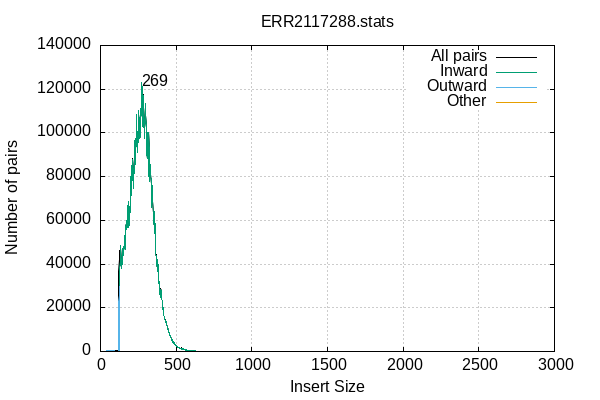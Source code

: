 
            set terminal png size 600,400 truecolor
            set output "ERR2117288-insert-size.png"
            set grid xtics ytics y2tics back lc rgb "#cccccc"
            set rmargin 5
            set label sprintf("%d",269) at 269+10,122873
            set ylabel  "Number of pairs"
            set xlabel  "Insert Size"
            set title "ERR2117288.stats" noenhanced
            plot \
                '-' with lines lc rgb 'black' title 'All pairs', \
                '-' with lines title 'Inward', \
                '-' with lines title 'Outward', \
                '-' with lines title 'Other'
        0	56
1	0
2	125
3	146
4	108
5	118
6	132
7	128
8	109
9	105
10	147
11	160
12	145
13	123
14	133
15	138
16	160
17	160
18	147
19	196
20	180
21	201
22	174
23	195
24	197
25	181
26	141
27	119
28	128
29	186
30	164
31	181
32	183
33	193
34	192
35	191
36	199
37	192
38	251
39	251
40	253
41	288
42	247
43	275
44	251
45	308
46	338
47	339
48	345
49	373
50	367
51	346
52	393
53	405
54	439
55	429
56	397
57	402
58	498
59	449
60	435
61	503
62	508
63	523
64	524
65	527
66	516
67	464
68	500
69	476
70	541
71	537
72	567
73	550
74	576
75	546
76	492
77	523
78	501
79	490
80	484
81	445
82	453
83	422
84	482
85	451
86	456
87	452
88	459
89	445
90	416
91	410
92	393
93	372
94	388
95	353
96	368
97	331
98	292
99	266
100	269
101	292
102	251
103	257
104	271
105	267
106	271
107	308
108	288
109	285
110	279
111	312
112	320
113	300
114	308
115	334
116	454
117	969
118	13298
119	35670
120	34148
121	35845
122	36480
123	42026
124	46301
125	41096
126	38875
127	38577
128	38394
129	41141
130	44983
131	48416
132	40111
133	40332
134	41493
135	39532
136	41134
137	40591
138	37996
139	38792
140	38006
141	39521
142	41935
143	47163
144	39645
145	42263
146	44906
147	46679
148	44752
149	43950
150	44860
151	44748
152	45050
153	47993
154	46947
155	46394
156	47896
157	46990
158	50269
159	52976
160	50737
161	51021
162	48549
163	47642
164	46503
165	46562
166	52357
167	55950
168	57356
169	58717
170	57287
171	58083
172	57687
173	55912
174	56494
175	60109
176	60361
177	61112
178	56742
179	60552
180	63692
181	66980
182	66907
183	68642
184	59650
185	56694
186	58660
187	64661
188	57192
189	62136
190	60442
191	57503
192	57549
193	64213
194	66393
195	63438
196	65777
197	68325
198	72495
199	73366
200	79893
201	75999
202	71294
203	77195
204	83693
205	81113
206	77431
207	85205
208	78738
209	85067
210	82511
211	82572
212	80576
213	78445
214	88114
215	83749
216	80249
217	78931
218	79399
219	79449
220	74661
221	82249
222	81278
223	82718
224	90594
225	91520
226	96489
227	90332
228	94970
229	90739
230	87417
231	85615
232	93286
233	97363
234	94200
235	96706
236	96143
237	108271
238	101742
239	100035
240	93637
241	99213
242	92810
243	96743
244	91268
245	94505
246	94789
247	100660
248	98311
249	97562
250	95532
251	97714
252	99794
253	110185
254	108607
255	104646
256	107245
257	107255
258	105150
259	100418
260	104020
261	97377
262	98439
263	106270
264	104796
265	109915
266	107675
267	111063
268	111589
269	122873
270	119621
271	113509
272	108042
273	108631
274	109470
275	107163
276	117576
277	121050
278	108173
279	103186
280	104895
281	102425
282	107527
283	109685
284	117389
285	116523
286	111375
287	111534
288	106171
289	97612
290	102864
291	99536
292	100774
293	100520
294	102615
295	105236
296	104262
297	105286
298	112890
299	113463
300	108061
301	104040
302	97716
303	96597
304	103414
305	94884
306	89594
307	92072
308	88410
309	93773
310	98610
311	95533
312	98509
313	100102
314	93011
315	79948
316	82447
317	90931
318	88786
319	95786
320	100064
321	93140
322	87275
323	77995
324	80017
325	84150
326	85127
327	82400
328	80711
329	80240
330	82789
331	85619
332	84902
333	80994
334	76809
335	79364
336	69394
337	71083
338	70127
339	66056
340	69058
341	73911
342	76035
343	70263
344	69171
345	67996
346	68834
347	63542
348	62756
349	60611
350	60088
351	62051
352	59806
353	58589
354	57586
355	57732
356	64203
357	61009
358	58513
359	53845
360	54811
361	58505
362	57105
363	49038
364	46526
365	47227
366	44267
367	43555
368	40926
369	40818
370	43808
371	44184
372	43585
373	39251
374	38523
375	36840
376	41929
377	41461
378	38104
379	40056
380	39947
381	37212
382	35585
383	33504
384	32380
385	33728
386	31188
387	31726
388	31040
389	30346
390	31838
391	29611
392	26764
393	25911
394	25739
395	25648
396	25556
397	24639
398	25879
399	28623
400	27788
401	26376
402	26092
403	25250
404	25757
405	24937
406	23728
407	23349
408	23108
409	20975
410	19790
411	19684
412	19454
413	20139
414	18757
415	18482
416	18358
417	17697
418	17086
419	16691
420	16083
421	15463
422	14715
423	15144
424	14885
425	14619
426	15003
427	14287
428	14043
429	14158
430	14438
431	13278
432	13492
433	13755
434	12445
435	13052
436	12649
437	11940
438	12463
439	12385
440	11461
441	10775
442	10261
443	9947
444	10006
445	10437
446	10830
447	10120
448	9715
449	9175
450	9058
451	8695
452	8651
453	8577
454	8242
455	7859
456	8199
457	7977
458	7957
459	7486
460	7073
461	7147
462	6553
463	7016
464	7091
465	6686
466	6110
467	5572
468	5355
469	5213
470	5253
471	4907
472	4962
473	5151
474	5233
475	5439
476	5122
477	4770
478	4335
479	4442
480	4763
481	4403
482	4081
483	3931
484	3830
485	3760
486	4160
487	3991
488	3725
489	3876
490	3668
491	3245
492	3060
493	2875
494	2809
495	2849
496	3202
497	3196
498	3041
499	2663
500	2767
501	2488
502	2482
503	2550
504	2351
505	2281
506	2183
507	2121
508	2341
509	2463
510	2246
511	2270
512	2016
513	1910
514	1834
515	1838
516	1827
517	1851
518	1859
519	1941
520	2057
521	1875
522	1805
523	1627
524	1527
525	1441
526	1508
527	1595
528	1588
529	1564
530	1435
531	1496
532	1559
533	1610
534	1420
535	1191
536	1264
537	1223
538	1132
539	1429
540	1377
541	1249
542	1308
543	1217
544	1189
545	1173
546	1194
547	1133
548	1067
549	1071
550	1032
551	1060
552	962
553	901
554	765
555	807
556	842
557	820
558	797
559	767
560	734
561	706
562	679
563	719
564	651
565	697
566	768
567	743
568	735
569	678
570	658
571	589
572	599
573	477
574	531
575	493
576	637
577	576
578	529
579	594
580	658
581	581
582	532
583	514
584	486
585	506
586	494
587	454
588	426
589	427
590	397
591	396
592	387
593	349
594	384
595	358
596	352
597	324
598	333
599	311
600	324
601	355
602	339
603	398
604	380
605	359
606	386
607	336
608	334
609	327
610	265
611	290
612	308
613	308
614	309
615	344
616	304
617	297
618	272
619	235
620	259
621	257
622	241
623	215
624	235
625	267
626	263
627	218
628	225
629	204
630	171
631	176
632	173
633	147
634	172
635	173
636	195
637	184
638	163
639	135
640	166
641	169
642	153
643	136
644	151
645	159
646	164
647	143
648	147
649	133
650	139
651	179
652	156
653	146
654	145
655	140
656	156
657	111
658	133
659	96
660	136
661	138
662	175
663	154
664	129
665	125
666	129
667	133
668	150
669	111
670	98
671	107
672	144
673	121
674	140
675	147
676	126
677	120
678	93
679	114
680	115
681	111
682	117
683	125
684	118
685	114
686	91
687	93
688	90
689	104
690	100
691	96
692	123
693	97
694	107
695	81
696	111
697	109
698	91
699	119
700	106
701	89
702	91
703	89
704	103
705	70
706	84
707	79
708	74
709	87
710	99
711	94
712	85
713	100
714	105
715	97
716	92
717	94
718	93
719	81
720	80
721	88
722	77
723	89
724	103
725	78
726	98
727	74
728	102
729	103
730	90
731	81
732	83
733	88
734	76
735	93
736	78
737	70
738	83
739	73
740	72
741	87
742	56
743	73
744	76
745	71
746	77
747	71
748	90
749	73
750	68
751	87
752	67
753	78
754	84
755	85
756	96
757	87
758	73
759	73
760	85
761	98
762	73
763	67
764	79
765	75
766	78
767	94
768	74
769	83
770	69
771	50
772	78
773	80
774	88
775	91
776	47
777	59
778	49
779	67
780	65
781	53
782	66
783	69
784	54
785	66
786	51
787	54
788	70
789	69
790	53
791	65
792	47
793	56
794	51
795	62
796	58
797	56
798	56
799	51
800	59
801	54
802	57
803	59
804	76
805	62
806	45
807	46
808	62
809	62
810	53
811	57
812	85
813	65
814	69
815	67
816	70
817	72
818	62
819	71
820	64
821	56
822	65
823	60
824	62
825	59
826	69
827	64
828	57
829	64
830	66
831	43
832	54
833	50
834	47
835	42
836	69
837	64
838	48
839	47
840	46
841	56
842	57
843	54
844	65
845	64
846	61
847	60
848	55
849	60
850	77
851	56
852	65
853	58
854	76
855	69
856	52
857	64
858	51
859	64
860	53
861	51
862	58
863	49
864	68
865	62
866	52
867	43
868	58
869	57
870	48
871	45
872	64
873	47
874	56
875	50
876	49
877	55
878	47
879	46
880	65
881	52
882	55
883	53
884	44
885	37
886	47
887	62
888	54
889	59
890	56
891	47
892	51
893	59
894	57
895	48
896	42
897	50
898	56
899	64
900	65
901	51
902	47
903	65
904	47
905	44
906	51
907	64
908	47
909	49
910	56
911	52
912	46
913	51
914	50
915	50
916	51
917	48
918	52
919	57
920	53
921	59
922	46
923	64
924	51
925	47
926	57
927	56
928	54
929	53
930	51
931	54
932	52
933	49
934	54
935	54
936	52
937	42
938	50
939	57
940	48
941	55
942	54
943	48
944	46
945	57
946	39
947	58
948	41
949	40
950	48
951	41
952	57
953	47
954	55
955	68
956	65
957	50
958	49
959	50
960	56
961	47
962	42
963	72
964	77
965	46
966	68
967	36
968	56
969	32
970	40
971	46
972	43
973	55
974	44
975	39
976	48
977	49
978	51
979	49
980	44
981	37
982	52
983	47
984	45
985	70
986	50
987	55
988	40
989	51
990	44
991	49
992	49
993	54
994	48
995	54
996	59
997	35
998	55
999	61
1000	43
1001	57
1002	36
1003	60
1004	54
1005	59
1006	45
1007	49
1008	51
1009	47
1010	52
1011	46
1012	52
1013	52
1014	40
1015	74
1016	52
1017	37
1018	50
1019	41
1020	47
1021	31
1022	57
1023	53
1024	61
1025	50
1026	61
1027	51
1028	50
1029	52
1030	53
1031	49
1032	46
1033	60
1034	43
1035	61
1036	45
1037	35
1038	38
1039	50
1040	41
1041	51
1042	50
1043	46
1044	61
1045	55
1046	58
1047	53
1048	40
1049	58
1050	58
1051	44
1052	47
1053	52
1054	46
1055	42
1056	47
1057	51
1058	56
1059	52
1060	47
1061	54
1062	62
1063	49
1064	42
1065	57
1066	50
1067	63
1068	39
1069	46
1070	52
1071	44
1072	63
1073	52
1074	58
1075	46
1076	54
1077	52
1078	40
1079	53
1080	50
1081	54
1082	51
1083	49
1084	52
1085	49
1086	39
1087	47
1088	51
1089	50
1090	40
1091	52
1092	49
1093	48
1094	51
1095	58
1096	52
1097	45
1098	48
1099	61
1100	54
1101	58
1102	40
1103	42
1104	48
1105	50
1106	32
1107	54
1108	41
1109	55
1110	64
1111	51
1112	47
1113	32
1114	56
1115	52
1116	51
1117	54
1118	63
1119	47
1120	44
1121	47
1122	48
1123	46
1124	53
1125	56
1126	45
1127	54
1128	52
1129	59
1130	59
1131	55
1132	49
1133	41
1134	43
1135	42
1136	51
1137	46
1138	48
1139	49
1140	52
1141	53
1142	40
1143	38
1144	37
1145	36
1146	36
1147	50
1148	44
1149	50
1150	42
1151	39
1152	44
1153	47
1154	44
1155	52
1156	41
1157	42
1158	42
1159	39
1160	51
1161	45
1162	52
1163	45
1164	56
1165	43
1166	45
1167	54
1168	62
1169	50
1170	39
1171	34
1172	42
1173	44
1174	54
1175	39
1176	55
1177	53
1178	42
1179	35
1180	51
1181	54
1182	42
1183	42
1184	36
1185	43
1186	58
1187	44
1188	48
1189	36
1190	50
1191	49
1192	45
1193	26
1194	52
1195	54
1196	60
1197	55
1198	56
1199	57
1200	56
1201	59
1202	55
1203	70
1204	43
1205	46
1206	45
1207	49
1208	47
1209	56
1210	45
1211	35
1212	47
1213	44
1214	34
1215	41
1216	41
1217	52
1218	60
1219	46
1220	47
1221	47
1222	53
1223	46
1224	55
1225	42
1226	35
1227	47
1228	39
1229	31
1230	56
1231	54
1232	50
1233	44
1234	45
1235	33
1236	50
1237	34
1238	47
1239	50
1240	42
1241	44
1242	42
1243	52
1244	43
1245	40
1246	41
1247	44
1248	37
1249	41
1250	38
1251	37
1252	49
1253	35
1254	36
1255	41
1256	41
1257	37
1258	46
1259	32
1260	43
1261	45
1262	37
1263	52
1264	49
1265	49
1266	42
1267	41
1268	37
1269	36
1270	23
1271	48
1272	36
1273	35
1274	33
1275	38
1276	41
1277	44
1278	36
1279	30
1280	42
1281	37
1282	41
1283	38
1284	46
1285	42
1286	54
1287	44
1288	52
1289	45
1290	33
1291	40
1292	38
1293	55
1294	45
1295	46
1296	38
1297	33
1298	46
1299	36
1300	36
1301	44
1302	29
1303	40
1304	28
1305	30
1306	44
1307	37
1308	38
1309	43
1310	40
1311	31
1312	46
1313	47
1314	26
1315	44
1316	43
1317	49
1318	40
1319	61
1320	34
1321	34
1322	56
1323	42
1324	37
1325	48
1326	47
1327	50
1328	42
1329	41
1330	48
1331	43
1332	42
1333	42
1334	27
1335	31
1336	35
1337	40
1338	31
1339	42
1340	34
1341	44
1342	38
1343	29
1344	45
1345	40
1346	53
1347	46
1348	43
1349	38
1350	34
1351	44
1352	44
1353	46
1354	30
1355	49
1356	49
1357	43
1358	47
1359	48
1360	41
1361	43
1362	44
1363	40
1364	47
1365	35
1366	35
1367	45
1368	54
1369	43
1370	44
1371	60
1372	67
1373	43
1374	52
1375	46
1376	42
1377	53
1378	51
1379	34
1380	41
1381	46
1382	45
1383	52
1384	48
1385	65
1386	51
1387	52
1388	48
1389	62
1390	59
1391	58
1392	50
1393	47
1394	54
1395	56
1396	49
1397	62
1398	53
1399	52
1400	68
1401	50
1402	50
1403	73
1404	61
1405	44
1406	58
1407	65
1408	49
1409	50
1410	44
1411	49
1412	41
1413	55
1414	50
1415	54
1416	46
1417	59
1418	38
1419	43
1420	39
1421	32
1422	49
1423	44
1424	44
1425	45
1426	50
1427	61
1428	64
1429	50
1430	43
1431	48
1432	41
1433	38
1434	46
1435	39
1436	47
1437	36
1438	50
1439	41
1440	51
1441	38
1442	46
1443	45
1444	35
1445	42
1446	44
1447	48
1448	48
1449	51
1450	47
1451	41
1452	36
1453	45
1454	40
1455	42
1456	56
1457	49
1458	48
1459	43
1460	52
1461	47
1462	43
1463	46
1464	49
1465	52
1466	38
1467	46
1468	39
1469	36
1470	31
1471	36
1472	34
1473	47
1474	59
1475	42
1476	38
1477	48
1478	40
1479	53
1480	36
1481	53
1482	55
1483	48
1484	46
1485	52
1486	55
1487	46
1488	57
1489	27
1490	58
1491	45
1492	47
1493	43
1494	44
1495	49
1496	40
1497	60
1498	61
1499	52
1500	46
1501	62
1502	42
1503	45
1504	36
1505	43
1506	48
1507	56
1508	33
1509	48
1510	58
1511	41
1512	50
1513	59
1514	57
1515	54
1516	49
1517	50
1518	60
1519	46
1520	48
1521	46
1522	63
1523	38
1524	45
1525	57
1526	54
1527	47
1528	41
1529	37
1530	39
1531	38
1532	41
1533	44
1534	41
1535	44
1536	53
1537	56
1538	46
1539	44
1540	40
1541	51
1542	42
1543	51
1544	56
1545	53
1546	43
1547	55
1548	43
1549	46
1550	46
1551	57
1552	49
1553	50
1554	51
1555	48
1556	42
1557	52
1558	33
1559	42
1560	49
1561	49
1562	42
1563	39
1564	51
1565	46
1566	42
1567	39
1568	45
1569	48
1570	40
1571	35
1572	52
1573	38
1574	46
1575	52
1576	42
1577	55
1578	46
1579	53
1580	43
1581	50
1582	48
1583	50
1584	55
1585	39
1586	36
1587	51
1588	38
1589	45
1590	39
1591	48
1592	35
1593	46
1594	54
1595	57
1596	57
1597	52
1598	47
1599	49
1600	36
1601	52
1602	47
1603	54
1604	41
1605	32
1606	52
1607	52
1608	48
1609	37
1610	47
1611	47
1612	49
1613	44
1614	45
1615	46
1616	45
1617	41
1618	48
1619	41
1620	43
1621	66
1622	55
1623	55
1624	38
1625	45
1626	49
1627	32
1628	50
1629	49
1630	46
1631	42
1632	43
1633	41
1634	50
1635	44
1636	52
1637	55
1638	46
1639	55
1640	46
1641	38
1642	63
1643	48
1644	45
1645	45
1646	41
1647	37
1648	39
1649	38
1650	40
1651	55
1652	50
1653	52
1654	40
1655	41
1656	50
1657	48
1658	46
1659	72
1660	42
1661	39
1662	51
1663	52
1664	56
1665	39
1666	55
1667	42
1668	40
1669	48
1670	64
1671	34
1672	36
1673	56
1674	49
1675	34
1676	34
1677	46
1678	40
1679	56
1680	57
1681	51
1682	32
1683	44
1684	50
1685	40
1686	35
1687	41
1688	41
1689	47
1690	49
1691	47
1692	49
1693	46
1694	47
1695	48
1696	37
1697	46
1698	48
1699	48
1700	41
1701	46
1702	50
1703	44
1704	44
1705	45
1706	50
1707	59
1708	45
1709	45
1710	47
1711	47
1712	48
1713	52
1714	40
1715	47
1716	68
1717	62
1718	39
1719	45
1720	36
1721	43
1722	47
1723	36
1724	46
1725	59
1726	56
1727	65
1728	57
1729	50
1730	47
1731	44
1732	44
1733	33
1734	45
1735	48
1736	50
1737	62
1738	50
1739	55
1740	55
1741	42
1742	42
1743	50
1744	44
1745	56
1746	45
1747	44
1748	64
1749	63
1750	49
1751	51
1752	68
1753	46
1754	63
1755	49
1756	45
1757	46
1758	49
1759	53
1760	42
1761	44
1762	39
1763	50
1764	50
1765	50
1766	51
1767	50
1768	46
1769	48
1770	40
1771	50
1772	56
1773	58
1774	39
1775	48
1776	54
1777	50
1778	55
1779	45
1780	59
1781	32
1782	41
1783	40
1784	44
1785	53
1786	51
1787	47
1788	51
1789	32
1790	40
1791	59
1792	54
1793	48
1794	47
1795	43
1796	52
1797	41
1798	51
1799	41
1800	51
1801	55
1802	52
1803	43
1804	41
1805	53
1806	49
1807	50
1808	43
1809	50
1810	44
1811	41
1812	43
1813	44
1814	57
1815	38
1816	49
1817	64
1818	57
1819	46
1820	61
1821	46
1822	53
1823	65
1824	57
1825	63
1826	47
1827	47
1828	54
1829	56
1830	47
1831	40
1832	43
1833	42
1834	41
1835	32
1836	48
1837	45
1838	44
1839	44
1840	38
1841	54
1842	53
1843	54
1844	41
1845	48
1846	45
1847	48
1848	40
1849	55
1850	45
1851	58
1852	56
1853	56
1854	62
1855	43
1856	44
1857	51
1858	60
1859	40
1860	40
1861	54
1862	44
1863	50
1864	54
1865	47
1866	44
1867	48
1868	47
1869	37
1870	54
1871	46
1872	54
1873	58
1874	45
1875	54
1876	34
1877	54
1878	29
1879	40
1880	45
1881	46
1882	47
1883	37
1884	38
1885	49
1886	44
1887	48
1888	49
1889	46
1890	46
1891	39
1892	38
1893	39
1894	40
1895	46
1896	57
1897	60
1898	44
1899	55
1900	53
1901	42
1902	39
1903	60
1904	53
1905	49
1906	46
1907	57
1908	45
1909	46
1910	34
1911	40
1912	42
1913	49
1914	65
1915	44
1916	47
1917	29
1918	67
1919	53
1920	59
1921	38
1922	53
1923	54
1924	39
1925	54
1926	46
1927	49
1928	37
1929	35
1930	44
1931	45
1932	44
1933	49
1934	39
1935	52
1936	44
1937	43
1938	42
1939	59
1940	48
1941	37
1942	45
1943	44
1944	30
1945	38
1946	55
1947	39
1948	42
1949	36
1950	46
1951	52
1952	58
1953	46
1954	44
1955	46
1956	49
1957	49
1958	53
1959	52
1960	51
1961	56
1962	51
1963	58
1964	47
1965	47
1966	49
1967	36
1968	45
1969	60
1970	53
1971	38
1972	38
1973	42
1974	49
1975	47
1976	43
1977	53
1978	51
1979	56
1980	48
1981	46
1982	51
1983	48
1984	46
1985	48
1986	46
1987	55
1988	52
1989	47
1990	43
1991	50
1992	50
1993	34
1994	51
1995	50
1996	38
1997	50
1998	38
1999	44
2000	48
2001	44
2002	38
2003	49
2004	43
2005	43
2006	52
2007	40
2008	51
2009	55
2010	45
2011	54
2012	44
2013	39
2014	51
2015	42
2016	42
2017	56
2018	35
2019	48
2020	51
2021	44
2022	29
2023	52
2024	39
2025	41
2026	65
2027	53
2028	38
2029	51
2030	43
2031	50
2032	55
2033	44
2034	47
2035	34
2036	50
2037	35
2038	50
2039	42
2040	56
2041	54
2042	42
2043	38
2044	41
2045	52
2046	51
2047	35
2048	33
2049	47
2050	39
2051	44
2052	36
2053	57
2054	52
2055	42
2056	40
2057	49
2058	37
2059	44
2060	47
2061	55
2062	48
2063	59
2064	55
2065	57
2066	43
2067	32
2068	44
2069	42
2070	42
2071	46
2072	37
2073	37
2074	37
2075	45
2076	49
2077	52
2078	42
2079	35
2080	45
2081	30
2082	37
2083	51
2084	49
2085	52
2086	47
2087	64
2088	50
2089	55
2090	46
2091	41
2092	30
2093	39
2094	39
2095	29
2096	46
2097	52
2098	38
2099	37
2100	68
2101	28
2102	46
2103	34
2104	50
2105	36
2106	35
2107	32
2108	42
2109	44
2110	51
2111	42
2112	51
2113	41
2114	39
2115	43
2116	41
2117	49
2118	48
2119	51
2120	44
2121	45
2122	47
2123	38
2124	52
2125	57
2126	62
2127	58
2128	51
2129	40
2130	55
2131	47
2132	44
2133	45
2134	45
2135	55
2136	58
2137	56
2138	32
2139	42
2140	48
2141	40
2142	40
2143	48
2144	46
2145	57
2146	51
2147	47
2148	54
2149	45
2150	41
2151	32
2152	30
2153	59
2154	37
2155	48
2156	37
2157	35
2158	46
2159	37
2160	50
2161	45
2162	35
2163	44
2164	41
2165	42
2166	43
2167	45
2168	55
2169	51
2170	29
2171	39
2172	50
2173	39
2174	56
2175	41
2176	45
2177	30
2178	48
2179	39
2180	37
2181	58
2182	37
2183	49
2184	42
2185	37
2186	47
2187	27
2188	32
2189	39
2190	35
2191	46
2192	48
2193	39
2194	42
2195	39
2196	42
2197	49
2198	40
2199	42
2200	39
2201	41
2202	41
2203	31
2204	39
2205	42
2206	36
2207	46
2208	54
2209	35
2210	44
2211	54
2212	34
2213	53
2214	38
2215	51
2216	47
2217	56
2218	56
2219	50
2220	44
2221	47
2222	51
2223	44
2224	38
2225	47
2226	30
2227	42
2228	42
2229	38
2230	38
2231	43
2232	55
2233	44
2234	26
2235	41
2236	45
2237	48
2238	45
2239	43
2240	44
2241	42
2242	52
2243	49
2244	46
2245	43
2246	53
2247	56
2248	44
2249	45
2250	42
2251	60
2252	40
2253	45
2254	45
2255	46
2256	53
2257	46
2258	46
2259	41
2260	44
2261	40
2262	55
2263	42
2264	37
2265	55
2266	52
2267	40
2268	36
2269	44
2270	55
2271	42
2272	53
2273	34
2274	46
2275	43
2276	44
2277	39
2278	35
2279	47
2280	50
2281	38
2282	45
2283	42
2284	44
2285	41
2286	49
2287	48
2288	44
2289	55
2290	35
2291	41
2292	53
2293	56
2294	48
2295	54
2296	40
2297	44
2298	38
2299	48
2300	57
2301	42
2302	45
2303	44
2304	46
2305	44
2306	46
2307	50
2308	50
2309	30
2310	49
2311	36
2312	54
2313	44
2314	42
2315	40
2316	42
2317	50
2318	41
2319	54
2320	51
2321	39
2322	35
2323	42
2324	41
2325	39
2326	34
2327	41
2328	44
2329	40
2330	39
2331	42
2332	42
2333	45
2334	48
2335	44
2336	43
2337	39
2338	42
2339	48
2340	32
2341	40
2342	55
2343	35
2344	47
2345	33
2346	35
2347	43
2348	53
2349	33
2350	43
2351	41
2352	42
2353	45
2354	32
2355	35
2356	42
2357	49
2358	38
2359	38
2360	47
2361	34
2362	38
2363	42
2364	47
2365	35
2366	35
2367	45
2368	47
2369	36
2370	54
2371	32
2372	45
2373	34
2374	44
2375	35
2376	43
2377	42
2378	43
2379	41
2380	60
2381	36
2382	35
2383	46
2384	49
2385	57
2386	40
2387	42
2388	49
2389	49
2390	51
2391	63
2392	46
2393	49
2394	50
2395	42
2396	45
2397	40
2398	34
2399	32
2400	42
2401	42
2402	40
2403	46
2404	38
2405	48
2406	43
2407	46
2408	50
2409	39
2410	39
2411	38
2412	49
2413	40
2414	46
2415	32
2416	39
2417	36
2418	27
2419	39
2420	38
2421	37
2422	41
2423	41
2424	41
2425	50
2426	47
2427	37
2428	46
2429	39
2430	33
2431	39
2432	44
2433	32
2434	34
2435	32
2436	43
2437	39
2438	45
2439	53
2440	33
2441	46
2442	29
2443	43
2444	36
2445	36
2446	35
2447	35
2448	35
2449	52
2450	33
2451	35
2452	44
2453	36
2454	36
2455	56
2456	32
2457	36
2458	35
2459	47
2460	36
2461	39
2462	46
2463	36
2464	46
2465	58
2466	54
2467	36
2468	40
2469	35
2470	40
2471	40
2472	30
2473	46
2474	36
2475	40
2476	47
2477	37
2478	41
2479	44
2480	43
2481	40
2482	46
2483	44
2484	61
2485	42
2486	61
2487	60
2488	50
2489	47
2490	50
2491	35
2492	33
2493	48
2494	46
2495	25
2496	45
2497	44
2498	62
2499	54
2500	45
2501	52
2502	40
2503	63
2504	32
2505	54
2506	41
2507	32
2508	37
2509	40
2510	47
2511	34
2512	46
2513	45
2514	37
2515	41
2516	37
2517	47
2518	34
2519	35
2520	47
2521	36
2522	36
2523	35
2524	52
2525	43
2526	31
2527	45
2528	26
2529	29
2530	35
2531	35
2532	36
2533	37
2534	43
2535	43
2536	39
2537	41
2538	43
2539	52
2540	36
2541	43
2542	29
2543	42
2544	30
2545	46
2546	28
2547	46
2548	45
end
0	0
1	0
2	0
3	0
4	0
5	0
6	0
7	0
8	0
9	0
10	0
11	0
12	0
13	0
14	0
15	0
16	0
17	0
18	0
19	25
20	13
21	34
22	3
23	3
24	2
25	0
26	3
27	1
28	2
29	8
30	9
31	10
32	8
33	10
34	18
35	19
36	26
37	18
38	19
39	24
40	33
41	46
42	30
43	54
44	39
45	38
46	55
47	46
48	62
49	60
50	75
51	57
52	74
53	70
54	86
55	76
56	91
57	85
58	114
59	95
60	89
61	96
62	111
63	126
64	155
65	163
66	159
67	126
68	148
69	144
70	166
71	195
72	180
73	179
74	202
75	184
76	171
77	189
78	174
79	173
80	166
81	164
82	171
83	161
84	192
85	163
86	198
87	172
88	201
89	164
90	182
91	166
92	177
93	176
94	183
95	153
96	196
97	174
98	161
99	148
100	149
101	161
102	136
103	159
104	162
105	170
106	163
107	207
108	172
109	195
110	175
111	201
112	202
113	187
114	200
115	212
116	260
117	472
118	2702
119	13772
120	12886
121	13702
122	13719
123	16631
124	16398
125	11875
126	30524
127	38512
128	38343
129	41087
130	44930
131	48371
132	40080
133	40286
134	41459
135	39485
136	41100
137	40561
138	37962
139	38754
140	37965
141	39476
142	41904
143	47126
144	39610
145	42235
146	44864
147	46636
148	44725
149	43907
150	44805
151	44696
152	45008
153	47958
154	46904
155	46359
156	47863
157	46948
158	50242
159	52932
160	50703
161	50975
162	48515
163	47604
164	46468
165	46529
166	52307
167	55910
168	57319
169	58670
170	57251
171	58049
172	57643
173	55875
174	56459
175	60077
176	60327
177	61068
178	56705
179	60518
180	63639
181	66953
182	66864
183	68612
184	59612
185	56656
186	58623
187	64625
188	57157
189	62099
190	60397
191	57458
192	57511
193	64174
194	66364
195	63404
196	65734
197	68285
198	72463
199	73327
200	79860
201	75956
202	71255
203	77155
204	83651
205	81075
206	77383
207	85152
208	78697
209	85030
210	82465
211	82530
212	80538
213	78408
214	88068
215	83708
216	80208
217	78880
218	79371
219	79411
220	74616
221	82217
222	81253
223	82677
224	90544
225	91473
226	96462
227	90298
228	94922
229	90703
230	87372
231	85580
232	93238
233	97331
234	94156
235	96678
236	96106
237	108229
238	101713
239	100007
240	93616
241	99187
242	92785
243	96707
244	91227
245	94478
246	94757
247	100636
248	98281
249	97530
250	95499
251	97676
252	99764
253	110152
254	108565
255	104608
256	107215
257	107222
258	105108
259	100385
260	103981
261	97345
262	98408
263	106241
264	104760
265	109890
266	107640
267	111036
268	111545
269	122844
270	119583
271	113484
272	108011
273	108608
274	109429
275	107119
276	117535
277	121018
278	108139
279	103152
280	104859
281	102390
282	107506
283	109650
284	117350
285	116483
286	111343
287	111491
288	106136
289	97572
290	102821
291	99503
292	100742
293	100484
294	102572
295	105205
296	104235
297	105245
298	112855
299	113426
300	108021
301	104009
302	97683
303	96561
304	103375
305	94855
306	89562
307	92044
308	88374
309	93745
310	98578
311	95488
312	98473
313	100069
314	92984
315	79911
316	82415
317	90899
318	88752
319	95758
320	100028
321	93116
322	87240
323	77951
324	79990
325	84118
326	85084
327	82356
328	80680
329	80201
330	82752
331	85582
332	84868
333	80959
334	76775
335	79335
336	69364
337	71045
338	70097
339	66030
340	69029
341	73872
342	76002
343	70244
344	69144
345	67961
346	68801
347	63511
348	62724
349	60574
350	60047
351	62014
352	59757
353	58552
354	57557
355	57704
356	64170
357	60974
358	58478
359	53803
360	54771
361	58471
362	57067
363	49008
364	46491
365	47201
366	44232
367	43531
368	40902
369	40788
370	43772
371	44147
372	43555
373	39216
374	38482
375	36804
376	41890
377	41427
378	38076
379	40018
380	39920
381	37173
382	35559
383	33472
384	32348
385	33698
386	31161
387	31706
388	31007
389	30313
390	31810
391	29581
392	26735
393	25877
394	25699
395	25616
396	25526
397	24600
398	25852
399	28590
400	27766
401	26337
402	26063
403	25212
404	25724
405	24899
406	23686
407	23321
408	23079
409	20952
410	19760
411	19655
412	19426
413	20110
414	18733
415	18453
416	18333
417	17671
418	17055
419	16660
420	16059
421	15436
422	14681
423	15113
424	14850
425	14581
426	14976
427	14257
428	14009
429	14126
430	14409
431	13247
432	13464
433	13728
434	12419
435	13030
436	12622
437	11901
438	12431
439	12342
440	11419
441	10733
442	10230
443	9922
444	9981
445	10410
446	10799
447	10088
448	9671
449	9137
450	9026
451	8663
452	8623
453	8543
454	8217
455	7834
456	8170
457	7957
458	7926
459	7462
460	7047
461	7115
462	6527
463	6998
464	7060
465	6656
466	6081
467	5540
468	5329
469	5174
470	5224
471	4874
472	4936
473	5118
474	5209
475	5410
476	5093
477	4740
478	4302
479	4407
480	4734
481	4375
482	4055
483	3909
484	3795
485	3725
486	4125
487	3964
488	3697
489	3847
490	3642
491	3215
492	3030
493	2853
494	2786
495	2819
496	3163
497	3165
498	3019
499	2639
500	2738
501	2458
502	2452
503	2523
504	2317
505	2257
506	2153
507	2095
508	2302
509	2430
510	2213
511	2248
512	1983
513	1884
514	1811
515	1809
516	1808
517	1826
518	1831
519	1919
520	2028
521	1843
522	1768
523	1588
524	1478
525	1410
526	1472
527	1567
528	1566
529	1520
530	1403
531	1468
532	1520
533	1583
534	1385
535	1165
536	1231
537	1195
538	1109
539	1403
540	1349
541	1217
542	1272
543	1187
544	1157
545	1130
546	1164
547	1106
548	1027
549	1043
550	1000
551	1025
552	929
553	874
554	743
555	780
556	809
557	793
558	760
559	734
560	707
561	671
562	644
563	673
564	618
565	648
566	726
567	707
568	713
569	661
570	629
571	572
572	582
573	443
574	498
575	467
576	599
577	551
578	499
579	560
580	632
581	557
582	497
583	486
584	454
585	490
586	468
587	425
588	402
589	404
590	376
591	366
592	354
593	323
594	361
595	335
596	330
597	293
598	305
599	280
600	296
601	327
602	314
603	364
604	340
605	326
606	359
607	311
608	308
609	285
610	247
611	268
612	277
613	276
614	281
615	315
616	280
617	268
618	238
619	204
620	230
621	232
622	201
623	186
624	210
625	232
626	242
627	192
628	184
629	177
630	150
631	154
632	157
633	123
634	141
635	147
636	160
637	160
638	131
639	112
640	139
641	140
642	121
643	107
644	123
645	137
646	128
647	124
648	117
649	106
650	112
651	150
652	124
653	121
654	128
655	105
656	126
657	90
658	113
659	71
660	111
661	109
662	145
663	119
664	108
665	103
666	103
667	103
668	115
669	88
670	81
671	82
672	106
673	90
674	106
675	119
676	91
677	87
678	71
679	87
680	89
681	90
682	85
683	89
684	97
685	84
686	72
687	70
688	74
689	74
690	78
691	81
692	89
693	77
694	86
695	61
696	86
697	80
698	71
699	81
700	82
701	65
702	69
703	73
704	69
705	54
706	53
707	51
708	56
709	58
710	69
711	65
712	64
713	66
714	71
715	66
716	70
717	64
718	60
719	51
720	55
721	66
722	58
723	63
724	73
725	51
726	71
727	45
728	72
729	67
730	61
731	57
732	62
733	58
734	47
735	64
736	58
737	53
738	57
739	49
740	46
741	62
742	35
743	53
744	50
745	41
746	53
747	46
748	68
749	53
750	49
751	62
752	38
753	52
754	59
755	58
756	68
757	56
758	49
759	53
760	53
761	62
762	45
763	42
764	44
765	57
766	54
767	63
768	46
769	55
770	42
771	27
772	48
773	56
774	56
775	60
776	33
777	41
778	34
779	44
780	47
781	32
782	36
783	44
784	35
785	38
786	34
787	35
788	46
789	42
790	38
791	40
792	25
793	36
794	33
795	41
796	42
797	35
798	39
799	33
800	33
801	28
802	32
803	36
804	43
805	38
806	34
807	23
808	37
809	34
810	30
811	35
812	46
813	35
814	41
815	48
816	48
817	47
818	36
819	48
820	43
821	33
822	33
823	40
824	44
825	32
826	38
827	37
828	34
829	42
830	41
831	23
832	30
833	28
834	25
835	26
836	41
837	35
838	26
839	33
840	33
841	28
842	36
843	31
844	36
845	41
846	35
847	35
848	27
849	34
850	40
851	31
852	31
853	32
854	47
855	39
856	36
857	35
858	32
859	36
860	33
861	31
862	35
863	30
864	49
865	34
866	36
867	20
868	32
869	29
870	29
871	25
872	31
873	26
874	26
875	31
876	28
877	25
878	28
879	29
880	42
881	29
882	32
883	33
884	28
885	16
886	18
887	38
888	32
889	32
890	28
891	27
892	26
893	31
894	31
895	27
896	22
897	23
898	31
899	39
900	43
901	22
902	29
903	31
904	26
905	25
906	24
907	44
908	32
909	25
910	25
911	27
912	28
913	26
914	30
915	26
916	33
917	25
918	27
919	33
920	26
921	37
922	32
923	33
924	27
925	23
926	29
927	27
928	29
929	33
930	20
931	28
932	33
933	27
934	30
935	34
936	26
937	27
938	33
939	29
940	27
941	38
942	30
943	31
944	27
945	34
946	28
947	44
948	33
949	24
950	30
951	23
952	37
953	29
954	35
955	41
956	47
957	33
958	28
959	29
960	40
961	26
962	23
963	50
964	53
965	27
966	42
967	24
968	30
969	16
970	14
971	30
972	25
973	35
974	23
975	23
976	30
977	28
978	27
979	33
980	26
981	21
982	36
983	27
984	23
985	43
986	33
987	26
988	24
989	23
990	21
991	23
992	25
993	25
994	21
995	30
996	34
997	15
998	32
999	34
1000	27
1001	34
1002	24
1003	33
1004	39
1005	32
1006	26
1007	24
1008	33
1009	30
1010	34
1011	23
1012	27
1013	39
1014	29
1015	31
1016	23
1017	24
1018	26
1019	18
1020	22
1021	13
1022	29
1023	29
1024	38
1025	33
1026	33
1027	22
1028	26
1029	27
1030	30
1031	29
1032	26
1033	32
1034	24
1035	31
1036	32
1037	18
1038	18
1039	29
1040	24
1041	32
1042	24
1043	27
1044	35
1045	34
1046	40
1047	24
1048	21
1049	34
1050	37
1051	23
1052	27
1053	27
1054	31
1055	22
1056	24
1057	29
1058	33
1059	28
1060	34
1061	35
1062	32
1063	35
1064	24
1065	30
1066	27
1067	37
1068	23
1069	21
1070	24
1071	25
1072	34
1073	34
1074	29
1075	26
1076	30
1077	27
1078	17
1079	29
1080	29
1081	35
1082	25
1083	28
1084	28
1085	33
1086	24
1087	30
1088	32
1089	25
1090	19
1091	30
1092	27
1093	28
1094	29
1095	30
1096	26
1097	26
1098	27
1099	31
1100	24
1101	32
1102	23
1103	22
1104	30
1105	36
1106	18
1107	32
1108	27
1109	34
1110	42
1111	26
1112	26
1113	24
1114	30
1115	30
1116	33
1117	34
1118	33
1119	24
1120	27
1121	21
1122	23
1123	20
1124	38
1125	27
1126	23
1127	27
1128	26
1129	24
1130	23
1131	34
1132	27
1133	23
1134	30
1135	25
1136	34
1137	25
1138	28
1139	28
1140	23
1141	20
1142	15
1143	17
1144	14
1145	20
1146	15
1147	27
1148	23
1149	32
1150	26
1151	19
1152	23
1153	31
1154	19
1155	28
1156	28
1157	22
1158	25
1159	19
1160	31
1161	32
1162	30
1163	26
1164	31
1165	28
1166	25
1167	34
1168	42
1169	32
1170	24
1171	15
1172	29
1173	27
1174	37
1175	18
1176	34
1177	25
1178	18
1179	16
1180	34
1181	20
1182	19
1183	21
1184	18
1185	28
1186	31
1187	21
1188	19
1189	16
1190	28
1191	29
1192	35
1193	17
1194	31
1195	34
1196	25
1197	28
1198	36
1199	30
1200	34
1201	33
1202	36
1203	39
1204	21
1205	25
1206	24
1207	27
1208	17
1209	29
1210	24
1211	20
1212	32
1213	18
1214	15
1215	26
1216	17
1217	23
1218	27
1219	22
1220	25
1221	22
1222	34
1223	21
1224	28
1225	29
1226	13
1227	24
1228	22
1229	19
1230	25
1231	27
1232	25
1233	22
1234	19
1235	16
1236	32
1237	17
1238	28
1239	28
1240	20
1241	26
1242	26
1243	36
1244	26
1245	23
1246	19
1247	19
1248	24
1249	19
1250	20
1251	20
1252	26
1253	22
1254	24
1255	30
1256	18
1257	19
1258	25
1259	14
1260	20
1261	24
1262	17
1263	27
1264	26
1265	15
1266	22
1267	19
1268	20
1269	25
1270	10
1271	24
1272	20
1273	14
1274	15
1275	20
1276	26
1277	20
1278	14
1279	13
1280	20
1281	19
1282	20
1283	17
1284	25
1285	23
1286	23
1287	21
1288	15
1289	15
1290	19
1291	17
1292	16
1293	37
1294	16
1295	20
1296	15
1297	19
1298	22
1299	18
1300	17
1301	21
1302	9
1303	15
1304	12
1305	14
1306	19
1307	16
1308	17
1309	26
1310	16
1311	17
1312	24
1313	22
1314	13
1315	19
1316	17
1317	30
1318	22
1319	31
1320	12
1321	20
1322	19
1323	24
1324	19
1325	27
1326	22
1327	31
1328	20
1329	25
1330	26
1331	22
1332	16
1333	24
1334	16
1335	18
1336	25
1337	17
1338	14
1339	23
1340	16
1341	22
1342	25
1343	15
1344	19
1345	27
1346	26
1347	23
1348	18
1349	19
1350	12
1351	29
1352	19
1353	12
1354	12
1355	25
1356	27
1357	26
1358	27
1359	20
1360	16
1361	21
1362	25
1363	21
1364	22
1365	14
1366	14
1367	16
1368	25
1369	21
1370	12
1371	32
1372	31
1373	19
1374	31
1375	24
1376	18
1377	25
1378	26
1379	11
1380	21
1381	22
1382	21
1383	31
1384	27
1385	35
1386	19
1387	19
1388	30
1389	32
1390	29
1391	26
1392	21
1393	29
1394	28
1395	27
1396	27
1397	28
1398	26
1399	31
1400	40
1401	26
1402	29
1403	37
1404	29
1405	14
1406	26
1407	33
1408	22
1409	23
1410	20
1411	26
1412	22
1413	27
1414	28
1415	18
1416	13
1417	27
1418	22
1419	23
1420	17
1421	9
1422	21
1423	20
1424	17
1425	24
1426	21
1427	27
1428	36
1429	25
1430	21
1431	17
1432	20
1433	16
1434	23
1435	15
1436	26
1437	20
1438	20
1439	18
1440	28
1441	15
1442	16
1443	17
1444	17
1445	22
1446	17
1447	25
1448	21
1449	33
1450	21
1451	19
1452	9
1453	21
1454	19
1455	24
1456	23
1457	20
1458	28
1459	23
1460	27
1461	17
1462	20
1463	19
1464	25
1465	28
1466	22
1467	21
1468	17
1469	22
1470	19
1471	20
1472	14
1473	20
1474	23
1475	19
1476	17
1477	28
1478	18
1479	28
1480	18
1481	27
1482	26
1483	19
1484	20
1485	18
1486	21
1487	21
1488	35
1489	16
1490	31
1491	20
1492	26
1493	22
1494	17
1495	25
1496	18
1497	25
1498	35
1499	21
1500	22
1501	26
1502	17
1503	20
1504	12
1505	23
1506	30
1507	31
1508	14
1509	26
1510	28
1511	20
1512	18
1513	35
1514	28
1515	27
1516	25
1517	18
1518	37
1519	18
1520	21
1521	24
1522	33
1523	17
1524	18
1525	22
1526	22
1527	28
1528	15
1529	19
1530	21
1531	22
1532	21
1533	15
1534	17
1535	19
1536	22
1537	28
1538	21
1539	14
1540	19
1541	15
1542	20
1543	26
1544	24
1545	28
1546	23
1547	24
1548	22
1549	23
1550	24
1551	19
1552	21
1553	25
1554	17
1555	20
1556	22
1557	25
1558	11
1559	18
1560	23
1561	20
1562	19
1563	13
1564	29
1565	26
1566	21
1567	22
1568	22
1569	19
1570	16
1571	15
1572	31
1573	13
1574	19
1575	20
1576	22
1577	20
1578	21
1579	18
1580	17
1581	25
1582	26
1583	20
1584	33
1585	23
1586	20
1587	24
1588	19
1589	15
1590	14
1591	28
1592	14
1593	15
1594	20
1595	22
1596	24
1597	24
1598	21
1599	30
1600	12
1601	28
1602	16
1603	22
1604	21
1605	10
1606	21
1607	17
1608	25
1609	21
1610	19
1611	20
1612	21
1613	15
1614	22
1615	21
1616	15
1617	19
1618	16
1619	23
1620	20
1621	28
1622	26
1623	27
1624	19
1625	16
1626	18
1627	17
1628	20
1629	26
1630	25
1631	22
1632	18
1633	23
1634	29
1635	20
1636	26
1637	27
1638	21
1639	28
1640	17
1641	15
1642	28
1643	28
1644	23
1645	20
1646	25
1647	19
1648	15
1649	17
1650	16
1651	28
1652	22
1653	21
1654	15
1655	13
1656	22
1657	20
1658	17
1659	30
1660	17
1661	17
1662	28
1663	24
1664	31
1665	15
1666	23
1667	17
1668	18
1669	27
1670	30
1671	18
1672	11
1673	34
1674	19
1675	15
1676	19
1677	27
1678	19
1679	28
1680	27
1681	24
1682	10
1683	20
1684	21
1685	14
1686	15
1687	24
1688	25
1689	21
1690	25
1691	22
1692	28
1693	26
1694	25
1695	24
1696	17
1697	25
1698	24
1699	18
1700	17
1701	14
1702	24
1703	23
1704	25
1705	21
1706	23
1707	21
1708	27
1709	23
1710	26
1711	30
1712	30
1713	25
1714	17
1715	31
1716	27
1717	33
1718	19
1719	19
1720	15
1721	24
1722	22
1723	17
1724	24
1725	34
1726	31
1727	34
1728	27
1729	27
1730	27
1731	24
1732	26
1733	16
1734	18
1735	30
1736	27
1737	33
1738	32
1739	27
1740	24
1741	23
1742	24
1743	31
1744	20
1745	30
1746	27
1747	23
1748	38
1749	30
1750	25
1751	29
1752	38
1753	24
1754	33
1755	25
1756	21
1757	23
1758	19
1759	19
1760	16
1761	20
1762	19
1763	22
1764	21
1765	30
1766	29
1767	31
1768	18
1769	21
1770	17
1771	28
1772	33
1773	33
1774	25
1775	27
1776	27
1777	28
1778	27
1779	25
1780	40
1781	16
1782	24
1783	22
1784	20
1785	29
1786	23
1787	21
1788	23
1789	12
1790	16
1791	39
1792	24
1793	24
1794	21
1795	34
1796	28
1797	19
1798	26
1799	17
1800	23
1801	29
1802	26
1803	18
1804	24
1805	26
1806	36
1807	30
1808	24
1809	24
1810	25
1811	24
1812	22
1813	22
1814	35
1815	23
1816	32
1817	38
1818	25
1819	23
1820	34
1821	31
1822	28
1823	37
1824	39
1825	34
1826	24
1827	20
1828	34
1829	33
1830	23
1831	18
1832	24
1833	24
1834	23
1835	16
1836	25
1837	17
1838	29
1839	25
1840	20
1841	34
1842	28
1843	36
1844	27
1845	31
1846	28
1847	30
1848	22
1849	35
1850	26
1851	27
1852	34
1853	32
1854	34
1855	22
1856	19
1857	25
1858	26
1859	15
1860	18
1861	26
1862	18
1863	20
1864	29
1865	30
1866	20
1867	24
1868	22
1869	15
1870	35
1871	27
1872	31
1873	27
1874	21
1875	30
1876	17
1877	34
1878	16
1879	19
1880	21
1881	22
1882	27
1883	23
1884	20
1885	23
1886	20
1887	19
1888	25
1889	22
1890	26
1891	18
1892	20
1893	19
1894	19
1895	25
1896	32
1897	31
1898	28
1899	29
1900	35
1901	22
1902	17
1903	37
1904	31
1905	21
1906	26
1907	29
1908	22
1909	26
1910	18
1911	18
1912	18
1913	33
1914	33
1915	23
1916	27
1917	20
1918	31
1919	28
1920	24
1921	23
1922	20
1923	20
1924	14
1925	26
1926	24
1927	26
1928	17
1929	22
1930	23
1931	21
1932	17
1933	19
1934	18
1935	26
1936	23
1937	23
1938	19
1939	29
1940	29
1941	23
1942	25
1943	25
1944	12
1945	15
1946	30
1947	21
1948	20
1949	20
1950	24
1951	25
1952	29
1953	27
1954	30
1955	29
1956	28
1957	24
1958	28
1959	28
1960	34
1961	30
1962	32
1963	36
1964	18
1965	29
1966	22
1967	16
1968	23
1969	32
1970	22
1971	16
1972	20
1973	21
1974	27
1975	26
1976	19
1977	20
1978	24
1979	26
1980	22
1981	24
1982	21
1983	29
1984	21
1985	26
1986	20
1987	23
1988	28
1989	28
1990	25
1991	23
1992	30
1993	14
1994	23
1995	22
1996	20
1997	28
1998	17
1999	18
2000	24
2001	29
2002	18
2003	32
2004	19
2005	17
2006	27
2007	22
2008	21
2009	36
2010	23
2011	30
2012	19
2013	9
2014	24
2015	14
2016	22
2017	30
2018	17
2019	24
2020	29
2021	28
2022	14
2023	22
2024	22
2025	29
2026	34
2027	23
2028	26
2029	26
2030	21
2031	25
2032	26
2033	21
2034	34
2035	15
2036	25
2037	18
2038	22
2039	18
2040	30
2041	27
2042	23
2043	19
2044	20
2045	27
2046	30
2047	19
2048	14
2049	24
2050	18
2051	23
2052	22
2053	29
2054	24
2055	27
2056	19
2057	28
2058	15
2059	23
2060	24
2061	28
2062	23
2063	25
2064	30
2065	26
2066	23
2067	12
2068	18
2069	25
2070	21
2071	18
2072	16
2073	21
2074	16
2075	17
2076	29
2077	24
2078	24
2079	20
2080	25
2081	13
2082	22
2083	23
2084	29
2085	29
2086	20
2087	32
2088	25
2089	21
2090	21
2091	21
2092	15
2093	20
2094	24
2095	17
2096	24
2097	24
2098	19
2099	17
2100	31
2101	13
2102	31
2103	18
2104	28
2105	22
2106	15
2107	19
2108	18
2109	19
2110	24
2111	16
2112	29
2113	21
2114	19
2115	25
2116	22
2117	26
2118	20
2119	25
2120	24
2121	27
2122	26
2123	24
2124	22
2125	25
2126	35
2127	21
2128	30
2129	23
2130	21
2131	22
2132	24
2133	26
2134	20
2135	28
2136	29
2137	30
2138	11
2139	20
2140	26
2141	21
2142	17
2143	19
2144	23
2145	26
2146	30
2147	25
2148	31
2149	26
2150	17
2151	22
2152	13
2153	33
2154	17
2155	24
2156	22
2157	20
2158	23
2159	15
2160	30
2161	29
2162	18
2163	21
2164	20
2165	22
2166	20
2167	25
2168	31
2169	25
2170	10
2171	19
2172	23
2173	16
2174	26
2175	20
2176	19
2177	21
2178	27
2179	17
2180	21
2181	28
2182	17
2183	22
2184	21
2185	13
2186	21
2187	12
2188	12
2189	13
2190	16
2191	18
2192	26
2193	18
2194	18
2195	16
2196	18
2197	22
2198	25
2199	20
2200	17
2201	14
2202	17
2203	18
2204	19
2205	17
2206	13
2207	17
2208	28
2209	15
2210	21
2211	23
2212	15
2213	29
2214	18
2215	26
2216	25
2217	25
2218	27
2219	20
2220	24
2221	22
2222	22
2223	14
2224	18
2225	26
2226	16
2227	20
2228	21
2229	19
2230	17
2231	22
2232	23
2233	20
2234	13
2235	17
2236	22
2237	21
2238	26
2239	20
2240	24
2241	25
2242	26
2243	17
2244	18
2245	22
2246	29
2247	27
2248	25
2249	22
2250	13
2251	21
2252	18
2253	22
2254	25
2255	26
2256	22
2257	18
2258	22
2259	16
2260	21
2261	13
2262	23
2263	28
2264	14
2265	27
2266	23
2267	17
2268	14
2269	20
2270	23
2271	21
2272	28
2273	14
2274	25
2275	18
2276	19
2277	21
2278	12
2279	24
2280	23
2281	20
2282	21
2283	19
2284	26
2285	23
2286	32
2287	25
2288	16
2289	29
2290	19
2291	24
2292	24
2293	27
2294	25
2295	19
2296	22
2297	17
2298	17
2299	18
2300	31
2301	22
2302	28
2303	15
2304	27
2305	28
2306	28
2307	19
2308	27
2309	15
2310	27
2311	22
2312	31
2313	20
2314	22
2315	14
2316	13
2317	21
2318	26
2319	26
2320	20
2321	19
2322	16
2323	23
2324	18
2325	22
2326	16
2327	13
2328	19
2329	18
2330	16
2331	19
2332	21
2333	20
2334	16
2335	21
2336	27
2337	15
2338	22
2339	24
2340	13
2341	22
2342	31
2343	19
2344	27
2345	19
2346	18
2347	20
2348	22
2349	13
2350	26
2351	24
2352	27
2353	22
2354	17
2355	14
2356	16
2357	17
2358	15
2359	15
2360	24
2361	12
2362	21
2363	19
2364	25
2365	17
2366	17
2367	27
2368	23
2369	17
2370	31
2371	19
2372	24
2373	19
2374	21
2375	18
2376	18
2377	21
2378	17
2379	18
2380	28
2381	15
2382	20
2383	24
2384	26
2385	32
2386	23
2387	18
2388	24
2389	23
2390	29
2391	27
2392	19
2393	25
2394	26
2395	22
2396	27
2397	21
2398	20
2399	16
2400	22
2401	20
2402	23
2403	23
2404	23
2405	23
2406	27
2407	19
2408	30
2409	14
2410	20
2411	15
2412	27
2413	16
2414	26
2415	15
2416	19
2417	14
2418	17
2419	17
2420	16
2421	20
2422	19
2423	26
2424	17
2425	22
2426	20
2427	18
2428	27
2429	23
2430	15
2431	21
2432	19
2433	13
2434	22
2435	17
2436	22
2437	15
2438	26
2439	20
2440	20
2441	28
2442	20
2443	22
2444	14
2445	14
2446	20
2447	22
2448	13
2449	37
2450	17
2451	15
2452	26
2453	23
2454	20
2455	28
2456	13
2457	21
2458	21
2459	20
2460	17
2461	19
2462	21
2463	20
2464	21
2465	33
2466	35
2467	18
2468	26
2469	20
2470	20
2471	24
2472	16
2473	24
2474	19
2475	20
2476	21
2477	22
2478	20
2479	27
2480	23
2481	26
2482	27
2483	25
2484	34
2485	28
2486	32
2487	35
2488	33
2489	26
2490	31
2491	15
2492	22
2493	22
2494	22
2495	15
2496	26
2497	21
2498	35
2499	28
2500	25
2501	30
2502	17
2503	31
2504	19
2505	27
2506	18
2507	23
2508	19
2509	23
2510	26
2511	17
2512	22
2513	21
2514	17
2515	21
2516	20
2517	23
2518	12
2519	21
2520	23
2521	13
2522	21
2523	17
2524	32
2525	28
2526	11
2527	22
2528	12
2529	14
2530	21
2531	16
2532	18
2533	11
2534	27
2535	32
2536	22
2537	22
2538	21
2539	31
2540	17
2541	18
2542	14
2543	22
2544	15
2545	23
2546	12
2547	19
2548	18
end
0	56
1	0
2	125
3	146
4	108
5	118
6	132
7	128
8	109
9	105
10	147
11	160
12	144
13	123
14	133
15	138
16	160
17	159
18	139
19	171
20	167
21	166
22	171
23	192
24	195
25	181
26	138
27	118
28	126
29	178
30	155
31	170
32	175
33	182
34	174
35	172
36	172
37	174
38	232
39	226
40	220
41	242
42	217
43	221
44	212
45	270
46	283
47	293
48	283
49	313
50	291
51	289
52	319
53	335
54	353
55	352
56	306
57	317
58	384
59	354
60	346
61	407
62	397
63	397
64	369
65	364
66	356
67	337
68	352
69	332
70	375
71	341
72	387
73	371
74	372
75	362
76	320
77	331
78	324
79	315
80	317
81	281
82	280
83	258
84	287
85	285
86	257
87	280
88	257
89	280
90	233
91	244
92	215
93	196
94	205
95	199
96	172
97	156
98	129
99	118
100	120
101	130
102	113
103	98
104	109
105	97
106	108
107	101
108	116
109	90
110	104
111	111
112	118
113	112
114	108
115	121
116	193
117	497
118	10596
119	21898
120	21262
121	22143
122	22761
123	25395
124	29903
125	29221
126	8351
127	64
128	51
129	52
130	53
131	45
132	31
133	45
134	33
135	47
136	34
137	30
138	33
139	38
140	41
141	45
142	31
143	36
144	34
145	28
146	42
147	43
148	27
149	43
150	54
151	51
152	42
153	35
154	43
155	35
156	32
157	42
158	27
159	43
160	34
161	46
162	33
163	37
164	35
165	33
166	50
167	40
168	37
169	47
170	36
171	34
172	44
173	37
174	35
175	31
176	34
177	44
178	36
179	34
180	53
181	26
182	43
183	29
184	38
185	38
186	37
187	35
188	35
189	37
190	45
191	45
192	36
193	39
194	28
195	34
196	42
197	39
198	31
199	36
200	33
201	43
202	39
203	40
204	42
205	38
206	48
207	53
208	40
209	37
210	46
211	41
212	36
213	36
214	45
215	41
216	40
217	51
218	28
219	38
220	45
221	32
222	25
223	40
224	50
225	47
226	27
227	34
228	48
229	36
230	44
231	35
232	47
233	31
234	44
235	28
236	37
237	42
238	29
239	28
240	21
241	26
242	25
243	35
244	41
245	26
246	32
247	24
248	30
249	32
250	32
251	37
252	29
253	33
254	42
255	37
256	29
257	32
258	41
259	33
260	39
261	32
262	30
263	29
264	36
265	25
266	35
267	27
268	44
269	29
270	38
271	25
272	31
273	23
274	41
275	43
276	41
277	32
278	34
279	34
280	36
281	35
282	21
283	35
284	38
285	40
286	32
287	43
288	35
289	39
290	43
291	33
292	32
293	36
294	43
295	31
296	27
297	41
298	35
299	37
300	40
301	31
302	33
303	36
304	38
305	29
306	32
307	28
308	36
309	28
310	32
311	45
312	36
313	33
314	27
315	37
316	32
317	32
318	34
319	28
320	36
321	24
322	35
323	44
324	27
325	32
326	42
327	44
328	31
329	39
330	37
331	37
332	34
333	34
334	34
335	29
336	30
337	38
338	29
339	26
340	29
341	39
342	33
343	19
344	27
345	35
346	33
347	31
348	32
349	36
350	41
351	37
352	48
353	37
354	29
355	27
356	33
357	34
358	35
359	42
360	40
361	34
362	38
363	30
364	35
365	26
366	35
367	24
368	24
369	30
370	36
371	37
372	30
373	35
374	41
375	36
376	39
377	34
378	28
379	38
380	27
381	39
382	26
383	32
384	32
385	30
386	27
387	20
388	33
389	33
390	28
391	30
392	29
393	34
394	40
395	32
396	30
397	39
398	27
399	33
400	22
401	39
402	29
403	38
404	32
405	38
406	42
407	28
408	29
409	23
410	30
411	29
412	28
413	29
414	24
415	29
416	25
417	26
418	31
419	31
420	24
421	27
422	34
423	31
424	35
425	38
426	27
427	30
428	34
429	32
430	29
431	31
432	28
433	27
434	26
435	22
436	27
437	39
438	32
439	43
440	42
441	42
442	31
443	25
444	25
445	27
446	31
447	32
448	44
449	38
450	31
451	32
452	28
453	34
454	25
455	25
456	29
457	20
458	31
459	24
460	26
461	32
462	26
463	18
464	31
465	30
466	29
467	32
468	26
469	39
470	29
471	33
472	26
473	33
474	24
475	29
476	29
477	30
478	33
479	35
480	29
481	28
482	26
483	22
484	35
485	35
486	35
487	27
488	28
489	29
490	26
491	30
492	30
493	22
494	23
495	30
496	39
497	31
498	22
499	24
500	29
501	30
502	30
503	27
504	33
505	24
506	30
507	26
508	39
509	33
510	33
511	22
512	33
513	26
514	23
515	29
516	19
517	25
518	28
519	22
520	29
521	32
522	37
523	39
524	49
525	31
526	36
527	28
528	22
529	44
530	32
531	28
532	39
533	27
534	35
535	26
536	32
537	28
538	23
539	26
540	27
541	32
542	36
543	29
544	32
545	43
546	30
547	27
548	40
549	28
550	32
551	35
552	33
553	27
554	22
555	27
556	33
557	27
558	37
559	33
560	27
561	35
562	35
563	46
564	33
565	49
566	42
567	35
568	22
569	17
570	29
571	17
572	17
573	34
574	33
575	26
576	38
577	25
578	30
579	34
580	26
581	24
582	35
583	28
584	32
585	16
586	26
587	29
588	24
589	23
590	21
591	30
592	33
593	26
594	23
595	23
596	22
597	31
598	28
599	31
600	28
601	28
602	25
603	34
604	40
605	33
606	27
607	25
608	26
609	42
610	18
611	22
612	31
613	32
614	28
615	29
616	24
617	29
618	34
619	31
620	29
621	25
622	40
623	29
624	25
625	35
626	21
627	26
628	41
629	27
630	21
631	22
632	16
633	24
634	31
635	26
636	35
637	24
638	32
639	23
640	27
641	29
642	32
643	29
644	28
645	22
646	36
647	19
648	30
649	27
650	27
651	29
652	32
653	25
654	17
655	35
656	30
657	21
658	20
659	25
660	25
661	28
662	30
663	35
664	21
665	22
666	26
667	30
668	35
669	23
670	17
671	25
672	38
673	30
674	34
675	28
676	35
677	33
678	22
679	27
680	26
681	21
682	32
683	36
684	21
685	30
686	19
687	22
688	16
689	30
690	22
691	15
692	34
693	20
694	21
695	20
696	25
697	29
698	20
699	38
700	24
701	24
702	22
703	16
704	34
705	16
706	31
707	28
708	18
709	29
710	30
711	29
712	21
713	34
714	34
715	31
716	22
717	30
718	33
719	30
720	25
721	22
722	19
723	26
724	30
725	27
726	26
727	29
728	30
729	36
730	29
731	24
732	21
733	30
734	29
735	29
736	20
737	17
738	26
739	24
740	26
741	25
742	21
743	20
744	26
745	30
746	24
747	25
748	22
749	20
750	19
751	25
752	29
753	26
754	25
755	27
756	28
757	31
758	24
759	20
760	32
761	36
762	28
763	25
764	35
765	18
766	24
767	31
768	28
769	28
770	27
771	23
772	30
773	24
774	32
775	30
776	14
777	18
778	15
779	23
780	18
781	21
782	30
783	25
784	19
785	28
786	17
787	19
788	24
789	27
790	14
791	25
792	22
793	20
794	17
795	21
796	16
797	21
798	17
799	18
800	26
801	26
802	23
803	23
804	33
805	24
806	11
807	23
808	25
809	28
810	23
811	22
812	39
813	30
814	28
815	19
816	22
817	25
818	26
819	23
820	21
821	23
822	32
823	20
824	18
825	27
826	30
827	27
828	23
829	22
830	25
831	20
832	23
833	22
834	22
835	16
836	28
837	29
838	22
839	14
840	13
841	28
842	21
843	23
844	29
845	22
846	26
847	25
848	28
849	26
850	37
851	25
852	34
853	26
854	29
855	29
856	16
857	29
858	19
859	28
860	20
861	20
862	23
863	19
864	19
865	28
866	16
867	23
868	26
869	28
870	19
871	20
872	33
873	21
874	30
875	19
876	21
877	30
878	19
879	16
880	23
881	23
882	23
883	20
884	16
885	21
886	29
887	24
888	22
889	27
890	28
891	20
892	25
893	28
894	26
895	21
896	20
897	27
898	25
899	25
900	22
901	29
902	18
903	34
904	21
905	19
906	27
907	20
908	15
909	24
910	31
911	25
912	18
913	25
914	20
915	24
916	18
917	23
918	25
919	24
920	27
921	22
922	14
923	31
924	24
925	24
926	28
927	29
928	25
929	20
930	31
931	26
932	19
933	22
934	24
935	20
936	26
937	15
938	17
939	28
940	21
941	17
942	24
943	17
944	19
945	23
946	11
947	14
948	8
949	16
950	18
951	18
952	20
953	18
954	20
955	27
956	18
957	17
958	21
959	21
960	16
961	21
962	19
963	22
964	24
965	19
966	26
967	12
968	26
969	15
970	26
971	16
972	18
973	20
974	21
975	16
976	18
977	21
978	24
979	16
980	18
981	16
982	16
983	20
984	22
985	27
986	17
987	29
988	16
989	28
990	23
991	26
992	24
993	29
994	27
995	24
996	25
997	19
998	23
999	27
1000	16
1001	23
1002	12
1003	27
1004	15
1005	27
1006	19
1007	25
1008	18
1009	17
1010	18
1011	23
1012	25
1013	13
1014	11
1015	43
1016	29
1017	13
1018	24
1019	23
1020	25
1021	18
1022	28
1023	24
1024	23
1025	17
1026	28
1027	28
1028	24
1029	25
1030	23
1031	20
1032	20
1033	28
1034	19
1035	30
1036	13
1037	17
1038	20
1039	21
1040	17
1041	19
1042	26
1043	19
1044	26
1045	21
1046	18
1047	29
1048	19
1049	24
1050	21
1051	21
1052	20
1053	25
1054	15
1055	20
1056	23
1057	22
1058	23
1059	24
1060	13
1061	19
1062	30
1063	14
1064	18
1065	27
1066	23
1067	26
1068	16
1069	25
1070	28
1071	19
1072	29
1073	18
1074	29
1075	20
1076	24
1077	25
1078	23
1079	24
1080	21
1081	19
1082	26
1083	21
1084	24
1085	16
1086	15
1087	17
1088	19
1089	25
1090	21
1091	22
1092	22
1093	20
1094	22
1095	28
1096	26
1097	19
1098	21
1099	30
1100	30
1101	26
1102	16
1103	20
1104	18
1105	14
1106	14
1107	22
1108	14
1109	21
1110	22
1111	25
1112	21
1113	8
1114	26
1115	22
1116	18
1117	20
1118	30
1119	23
1120	17
1121	26
1122	25
1123	26
1124	15
1125	29
1126	21
1127	26
1128	26
1129	35
1130	36
1131	21
1132	22
1133	18
1134	13
1135	17
1136	17
1137	21
1138	20
1139	21
1140	29
1141	33
1142	25
1143	21
1144	23
1145	16
1146	21
1147	23
1148	21
1149	18
1150	16
1151	20
1152	21
1153	16
1154	25
1155	24
1156	13
1157	20
1158	17
1159	20
1160	20
1161	13
1162	22
1163	19
1164	25
1165	15
1166	20
1167	20
1168	20
1169	18
1170	15
1171	19
1172	13
1173	16
1174	17
1175	21
1176	21
1177	28
1178	24
1179	19
1180	17
1181	34
1182	23
1183	21
1184	18
1185	15
1186	27
1187	23
1188	29
1189	20
1190	22
1191	20
1192	10
1193	9
1194	21
1195	20
1196	35
1197	27
1198	20
1199	27
1200	21
1201	25
1202	19
1203	31
1204	22
1205	21
1206	21
1207	22
1208	30
1209	27
1210	21
1211	15
1212	15
1213	26
1214	19
1215	15
1216	24
1217	29
1218	32
1219	24
1220	22
1221	25
1222	19
1223	25
1224	27
1225	13
1226	22
1227	23
1228	17
1229	12
1230	31
1231	27
1232	25
1233	22
1234	26
1235	17
1236	18
1237	17
1238	19
1239	22
1240	22
1241	18
1242	16
1243	16
1244	17
1245	17
1246	22
1247	25
1248	13
1249	22
1250	18
1251	17
1252	22
1253	13
1254	12
1255	11
1256	23
1257	18
1258	21
1259	18
1260	23
1261	21
1262	20
1263	25
1264	23
1265	34
1266	20
1267	22
1268	17
1269	11
1270	13
1271	24
1272	16
1273	21
1274	18
1275	18
1276	15
1277	24
1278	22
1279	17
1280	22
1281	18
1282	21
1283	21
1284	21
1285	19
1286	31
1287	23
1288	37
1289	30
1290	14
1291	23
1292	22
1293	18
1294	29
1295	26
1296	23
1297	14
1298	24
1299	18
1300	19
1301	23
1302	20
1303	25
1304	16
1305	16
1306	25
1307	21
1308	21
1309	17
1310	24
1311	14
1312	22
1313	25
1314	13
1315	25
1316	26
1317	18
1318	18
1319	30
1320	22
1321	14
1322	37
1323	18
1324	18
1325	21
1326	25
1327	19
1328	22
1329	16
1330	22
1331	21
1332	26
1333	18
1334	11
1335	13
1336	10
1337	23
1338	17
1339	19
1340	18
1341	22
1342	13
1343	14
1344	25
1345	13
1346	27
1347	23
1348	25
1349	19
1350	21
1351	15
1352	25
1353	34
1354	18
1355	24
1356	21
1357	17
1358	20
1359	28
1360	25
1361	22
1362	19
1363	19
1364	25
1365	21
1366	21
1367	29
1368	29
1369	22
1370	32
1371	28
1372	36
1373	24
1374	21
1375	22
1376	24
1377	28
1378	25
1379	23
1380	20
1381	24
1382	24
1383	21
1384	21
1385	30
1386	32
1387	33
1388	18
1389	30
1390	30
1391	32
1392	29
1393	18
1394	26
1395	29
1396	22
1397	34
1398	27
1399	21
1400	28
1401	24
1402	21
1403	36
1404	32
1405	30
1406	32
1407	32
1408	27
1409	27
1410	24
1411	22
1412	19
1413	28
1414	22
1415	36
1416	33
1417	32
1418	16
1419	20
1420	21
1421	23
1422	28
1423	24
1424	27
1425	21
1426	29
1427	34
1428	28
1429	25
1430	22
1431	31
1432	21
1433	22
1434	23
1435	24
1436	21
1437	16
1438	30
1439	23
1440	22
1441	23
1442	30
1443	28
1444	18
1445	20
1446	27
1447	23
1448	27
1449	18
1450	26
1451	22
1452	27
1453	24
1454	21
1455	18
1456	33
1457	29
1458	20
1459	20
1460	25
1461	30
1462	23
1463	27
1464	24
1465	24
1466	16
1467	25
1468	22
1469	14
1470	12
1471	16
1472	20
1473	27
1474	36
1475	23
1476	21
1477	19
1478	22
1479	25
1480	18
1481	26
1482	29
1483	29
1484	26
1485	34
1486	34
1487	25
1488	22
1489	11
1490	27
1491	25
1492	21
1493	21
1494	27
1495	24
1496	22
1497	35
1498	26
1499	31
1500	24
1501	36
1502	25
1503	25
1504	24
1505	20
1506	18
1507	25
1508	19
1509	22
1510	30
1511	21
1512	32
1513	24
1514	29
1515	27
1516	24
1517	32
1518	23
1519	28
1520	27
1521	22
1522	30
1523	21
1524	27
1525	35
1526	32
1527	19
1528	26
1529	18
1530	18
1531	16
1532	20
1533	29
1534	24
1535	25
1536	31
1537	28
1538	25
1539	30
1540	21
1541	36
1542	22
1543	25
1544	32
1545	25
1546	20
1547	31
1548	21
1549	22
1550	22
1551	38
1552	28
1553	25
1554	34
1555	28
1556	20
1557	27
1558	22
1559	24
1560	26
1561	29
1562	23
1563	26
1564	22
1565	20
1566	21
1567	17
1568	23
1569	29
1570	23
1571	20
1572	21
1573	25
1574	27
1575	32
1576	20
1577	35
1578	25
1579	35
1580	26
1581	25
1582	22
1583	30
1584	22
1585	16
1586	16
1587	27
1588	19
1589	30
1590	25
1591	20
1592	21
1593	31
1594	34
1595	35
1596	33
1597	28
1598	26
1599	19
1600	24
1601	24
1602	31
1603	31
1604	20
1605	22
1606	31
1607	35
1608	23
1609	16
1610	28
1611	27
1612	28
1613	29
1614	23
1615	25
1616	30
1617	22
1618	32
1619	18
1620	23
1621	38
1622	29
1623	28
1624	19
1625	29
1626	31
1627	15
1628	30
1629	23
1630	21
1631	20
1632	25
1633	18
1634	20
1635	24
1636	26
1637	28
1638	25
1639	27
1640	29
1641	23
1642	35
1643	20
1644	22
1645	25
1646	16
1647	18
1648	24
1649	21
1650	24
1651	27
1652	28
1653	31
1654	25
1655	28
1656	28
1657	28
1658	29
1659	42
1660	25
1661	22
1662	23
1663	28
1664	25
1665	24
1666	32
1667	25
1668	22
1669	21
1670	34
1671	16
1672	25
1673	22
1674	30
1675	19
1676	15
1677	19
1678	21
1679	28
1680	30
1681	27
1682	22
1683	24
1684	29
1685	26
1686	20
1687	17
1688	16
1689	25
1690	24
1691	25
1692	20
1693	20
1694	22
1695	24
1696	20
1697	21
1698	24
1699	30
1700	24
1701	32
1702	26
1703	21
1704	19
1705	24
1706	27
1707	38
1708	18
1709	22
1710	21
1711	17
1712	18
1713	27
1714	23
1715	16
1716	41
1717	29
1718	19
1719	26
1720	21
1721	19
1722	25
1723	19
1724	22
1725	25
1726	25
1727	31
1728	30
1729	23
1730	20
1731	20
1732	18
1733	17
1734	27
1735	18
1736	23
1737	29
1738	18
1739	28
1740	31
1741	19
1742	18
1743	19
1744	24
1745	26
1746	18
1747	21
1748	26
1749	33
1750	24
1751	22
1752	30
1753	22
1754	30
1755	24
1756	24
1757	23
1758	30
1759	33
1760	26
1761	24
1762	20
1763	28
1764	29
1765	20
1766	22
1767	19
1768	28
1769	27
1770	23
1771	22
1772	23
1773	25
1774	14
1775	21
1776	27
1777	22
1778	28
1779	20
1780	19
1781	16
1782	17
1783	18
1784	24
1785	24
1786	28
1787	26
1788	28
1789	20
1790	24
1791	20
1792	30
1793	24
1794	26
1795	9
1796	24
1797	22
1798	25
1799	24
1800	28
1801	26
1802	26
1803	25
1804	17
1805	27
1806	13
1807	20
1808	19
1809	26
1810	19
1811	17
1812	21
1813	22
1814	22
1815	15
1816	17
1817	26
1818	32
1819	23
1820	27
1821	15
1822	25
1823	28
1824	18
1825	29
1826	23
1827	27
1828	20
1829	23
1830	24
1831	22
1832	19
1833	18
1834	18
1835	16
1836	23
1837	28
1838	15
1839	19
1840	17
1841	20
1842	25
1843	18
1844	14
1845	17
1846	17
1847	18
1848	18
1849	20
1850	19
1851	31
1852	22
1853	24
1854	28
1855	21
1856	25
1857	25
1858	34
1859	25
1860	22
1861	28
1862	26
1863	30
1864	25
1865	17
1866	24
1867	24
1868	25
1869	22
1870	19
1871	19
1872	23
1873	31
1874	24
1875	24
1876	17
1877	20
1878	13
1879	21
1880	24
1881	24
1882	20
1883	14
1884	18
1885	26
1886	24
1887	29
1888	24
1889	24
1890	20
1891	21
1892	18
1893	20
1894	21
1895	20
1896	25
1897	29
1898	16
1899	26
1900	18
1901	20
1902	22
1903	23
1904	22
1905	28
1906	20
1907	28
1908	23
1909	20
1910	16
1911	22
1912	24
1913	16
1914	32
1915	21
1916	20
1917	9
1918	36
1919	24
1920	35
1921	15
1922	33
1923	34
1924	25
1925	28
1926	22
1927	23
1928	20
1929	13
1930	21
1931	24
1932	27
1933	30
1934	21
1935	26
1936	21
1937	20
1938	23
1939	30
1940	19
1941	14
1942	20
1943	19
1944	18
1945	23
1946	25
1947	18
1948	22
1949	16
1950	21
1951	27
1952	29
1953	19
1954	14
1955	17
1956	21
1957	25
1958	25
1959	24
1960	17
1961	26
1962	19
1963	22
1964	29
1965	18
1966	27
1967	19
1968	22
1969	28
1970	31
1971	22
1972	18
1973	21
1974	22
1975	21
1976	24
1977	33
1978	27
1979	30
1980	26
1981	22
1982	30
1983	19
1984	25
1985	22
1986	26
1987	32
1988	24
1989	19
1990	18
1991	27
1992	20
1993	20
1994	28
1995	27
1996	18
1997	21
1998	21
1999	26
2000	24
2001	15
2002	20
2003	17
2004	24
2005	26
2006	25
2007	18
2008	30
2009	19
2010	21
2011	24
2012	25
2013	30
2014	27
2015	28
2016	20
2017	26
2018	18
2019	24
2020	22
2021	16
2022	15
2023	30
2024	17
2025	12
2026	31
2027	30
2028	12
2029	25
2030	22
2031	25
2032	29
2033	23
2034	13
2035	19
2036	25
2037	17
2038	28
2039	24
2040	26
2041	27
2042	19
2043	19
2044	21
2045	25
2046	21
2047	16
2048	19
2049	23
2050	21
2051	21
2052	14
2053	28
2054	28
2055	15
2056	21
2057	21
2058	22
2059	21
2060	23
2061	27
2062	25
2063	34
2064	25
2065	31
2066	20
2067	20
2068	26
2069	17
2070	21
2071	28
2072	21
2073	16
2074	21
2075	28
2076	20
2077	28
2078	18
2079	15
2080	20
2081	17
2082	15
2083	28
2084	20
2085	23
2086	27
2087	32
2088	25
2089	34
2090	25
2091	20
2092	15
2093	19
2094	15
2095	12
2096	22
2097	28
2098	19
2099	20
2100	36
2101	15
2102	15
2103	16
2104	22
2105	13
2106	20
2107	13
2108	24
2109	25
2110	27
2111	26
2112	22
2113	20
2114	20
2115	18
2116	19
2117	23
2118	28
2119	26
2120	20
2121	18
2122	21
2123	14
2124	30
2125	32
2126	27
2127	37
2128	21
2129	17
2130	34
2131	25
2132	20
2133	19
2134	25
2135	27
2136	29
2137	26
2138	21
2139	22
2140	22
2141	19
2142	23
2143	28
2144	23
2145	31
2146	21
2147	22
2148	23
2149	19
2150	24
2151	10
2152	17
2153	26
2154	20
2155	24
2156	15
2157	15
2158	23
2159	22
2160	20
2161	16
2162	17
2163	23
2164	21
2165	20
2166	23
2167	20
2168	24
2169	26
2170	19
2171	20
2172	27
2173	23
2174	30
2175	21
2176	26
2177	9
2178	21
2179	22
2180	16
2181	30
2182	20
2183	27
2184	21
2185	24
2186	26
2187	15
2188	20
2189	25
2190	19
2191	28
2192	22
2193	21
2194	24
2195	23
2196	24
2197	27
2198	15
2199	22
2200	22
2201	27
2202	24
2203	13
2204	20
2205	25
2206	23
2207	29
2208	25
2209	20
2210	23
2211	31
2212	19
2213	24
2214	20
2215	25
2216	22
2217	31
2218	29
2219	30
2220	20
2221	25
2222	29
2223	30
2224	20
2225	21
2226	14
2227	22
2228	21
2229	19
2230	21
2231	21
2232	32
2233	24
2234	13
2235	24
2236	23
2237	27
2238	19
2239	23
2240	20
2241	17
2242	26
2243	32
2244	27
2245	21
2246	24
2247	29
2248	19
2249	23
2250	29
2251	39
2252	22
2253	23
2254	20
2255	20
2256	31
2257	28
2258	24
2259	25
2260	23
2261	27
2262	32
2263	14
2264	23
2265	28
2266	29
2267	23
2268	22
2269	24
2270	32
2271	21
2272	25
2273	20
2274	21
2275	25
2276	25
2277	18
2278	23
2279	23
2280	27
2281	18
2282	24
2283	23
2284	18
2285	18
2286	17
2287	23
2288	28
2289	26
2290	16
2291	17
2292	29
2293	29
2294	23
2295	34
2296	18
2297	27
2298	21
2299	30
2300	26
2301	20
2302	17
2303	29
2304	19
2305	16
2306	18
2307	31
2308	23
2309	15
2310	22
2311	14
2312	23
2313	24
2314	20
2315	26
2316	29
2317	29
2318	15
2319	28
2320	31
2321	20
2322	19
2323	19
2324	23
2325	17
2326	18
2327	28
2328	25
2329	22
2330	23
2331	23
2332	21
2333	25
2334	32
2335	23
2336	16
2337	24
2338	20
2339	24
2340	19
2341	18
2342	24
2343	16
2344	20
2345	14
2346	17
2347	23
2348	31
2349	20
2350	17
2351	17
2352	15
2353	23
2354	15
2355	21
2356	26
2357	32
2358	23
2359	23
2360	23
2361	22
2362	17
2363	23
2364	21
2365	18
2366	18
2367	18
2368	24
2369	18
2370	23
2371	13
2372	21
2373	15
2374	23
2375	17
2376	25
2377	21
2378	26
2379	23
2380	32
2381	21
2382	15
2383	22
2384	22
2385	24
2386	17
2387	24
2388	25
2389	26
2390	22
2391	36
2392	27
2393	24
2394	24
2395	20
2396	18
2397	19
2398	14
2399	16
2400	20
2401	22
2402	17
2403	22
2404	15
2405	25
2406	16
2407	27
2408	20
2409	25
2410	19
2411	23
2412	22
2413	24
2414	20
2415	17
2416	20
2417	22
2418	10
2419	22
2420	22
2421	17
2422	22
2423	15
2424	24
2425	28
2426	27
2427	19
2428	19
2429	16
2430	18
2431	18
2432	25
2433	19
2434	12
2435	15
2436	21
2437	24
2438	19
2439	33
2440	13
2441	18
2442	9
2443	21
2444	22
2445	22
2446	15
2447	13
2448	22
2449	15
2450	16
2451	20
2452	18
2453	13
2454	16
2455	28
2456	19
2457	15
2458	14
2459	26
2460	19
2461	20
2462	25
2463	16
2464	25
2465	25
2466	19
2467	18
2468	14
2469	15
2470	20
2471	16
2472	14
2473	22
2474	17
2475	20
2476	26
2477	15
2478	21
2479	17
2480	20
2481	14
2482	19
2483	19
2484	27
2485	14
2486	29
2487	25
2488	17
2489	21
2490	19
2491	20
2492	11
2493	26
2494	23
2495	10
2496	19
2497	23
2498	26
2499	26
2500	20
2501	22
2502	23
2503	32
2504	13
2505	27
2506	23
2507	9
2508	18
2509	17
2510	21
2511	17
2512	24
2513	24
2514	20
2515	20
2516	17
2517	24
2518	22
2519	14
2520	24
2521	23
2522	15
2523	18
2524	20
2525	15
2526	20
2527	23
2528	14
2529	15
2530	14
2531	19
2532	18
2533	26
2534	16
2535	11
2536	17
2537	19
2538	22
2539	21
2540	19
2541	25
2542	15
2543	20
2544	15
2545	23
2546	16
2547	27
2548	27
end
0	0
1	0
2	0
3	0
4	0
5	0
6	0
7	0
8	0
9	0
10	0
11	0
12	1
13	0
14	0
15	0
16	0
17	1
18	8
19	0
20	0
21	1
22	0
23	0
24	0
25	0
26	0
27	0
28	0
29	0
30	0
31	1
32	0
33	1
34	0
35	0
36	1
37	0
38	0
39	1
40	0
41	0
42	0
43	0
44	0
45	0
46	0
47	0
48	0
49	0
50	1
51	0
52	0
53	0
54	0
55	1
56	0
57	0
58	0
59	0
60	0
61	0
62	0
63	0
64	0
65	0
66	1
67	1
68	0
69	0
70	0
71	1
72	0
73	0
74	2
75	0
76	1
77	3
78	3
79	2
80	1
81	0
82	2
83	3
84	3
85	3
86	1
87	0
88	1
89	1
90	1
91	0
92	1
93	0
94	0
95	1
96	0
97	1
98	2
99	0
100	0
101	1
102	2
103	0
104	0
105	0
106	0
107	0
108	0
109	0
110	0
111	0
112	0
113	1
114	0
115	1
116	1
117	0
118	0
119	0
120	0
121	0
122	0
123	0
124	0
125	0
126	0
127	1
128	0
129	2
130	0
131	0
132	0
133	1
134	1
135	0
136	0
137	0
138	1
139	0
140	0
141	0
142	0
143	1
144	1
145	0
146	0
147	0
148	0
149	0
150	1
151	1
152	0
153	0
154	0
155	0
156	1
157	0
158	0
159	1
160	0
161	0
162	1
163	1
164	0
165	0
166	0
167	0
168	0
169	0
170	0
171	0
172	0
173	0
174	0
175	1
176	0
177	0
178	1
179	0
180	0
181	1
182	0
183	1
184	0
185	0
186	0
187	1
188	0
189	0
190	0
191	0
192	2
193	0
194	1
195	0
196	1
197	1
198	1
199	3
200	0
201	0
202	0
203	0
204	0
205	0
206	0
207	0
208	1
209	0
210	0
211	1
212	2
213	1
214	1
215	0
216	1
217	0
218	0
219	0
220	0
221	0
222	0
223	1
224	0
225	0
226	0
227	0
228	0
229	0
230	1
231	0
232	1
233	1
234	0
235	0
236	0
237	0
238	0
239	0
240	0
241	0
242	0
243	1
244	0
245	1
246	0
247	0
248	0
249	0
250	1
251	1
252	1
253	0
254	0
255	1
256	1
257	1
258	1
259	0
260	0
261	0
262	1
263	0
264	0
265	0
266	0
267	0
268	0
269	0
270	0
271	0
272	0
273	0
274	0
275	1
276	0
277	0
278	0
279	0
280	0
281	0
282	0
283	0
284	1
285	0
286	0
287	0
288	0
289	1
290	0
291	0
292	0
293	0
294	0
295	0
296	0
297	0
298	0
299	0
300	0
301	0
302	0
303	0
304	1
305	0
306	0
307	0
308	0
309	0
310	0
311	0
312	0
313	0
314	0
315	0
316	0
317	0
318	0
319	0
320	0
321	0
322	0
323	0
324	0
325	0
326	1
327	0
328	0
329	0
330	0
331	0
332	0
333	1
334	0
335	0
336	0
337	0
338	1
339	0
340	0
341	0
342	0
343	0
344	0
345	0
346	0
347	0
348	0
349	1
350	0
351	0
352	1
353	0
354	0
355	1
356	0
357	1
358	0
359	0
360	0
361	0
362	0
363	0
364	0
365	0
366	0
367	0
368	0
369	0
370	0
371	0
372	0
373	0
374	0
375	0
376	0
377	0
378	0
379	0
380	0
381	0
382	0
383	0
384	0
385	0
386	0
387	0
388	0
389	0
390	0
391	0
392	0
393	0
394	0
395	0
396	0
397	0
398	0
399	0
400	0
401	0
402	0
403	0
404	1
405	0
406	0
407	0
408	0
409	0
410	0
411	0
412	0
413	0
414	0
415	0
416	0
417	0
418	0
419	0
420	0
421	0
422	0
423	0
424	0
425	0
426	0
427	0
428	0
429	0
430	0
431	0
432	0
433	0
434	0
435	0
436	0
437	0
438	0
439	0
440	0
441	0
442	0
443	0
444	0
445	0
446	0
447	0
448	0
449	0
450	1
451	0
452	0
453	0
454	0
455	0
456	0
457	0
458	0
459	0
460	0
461	0
462	0
463	0
464	0
465	0
466	0
467	0
468	0
469	0
470	0
471	0
472	0
473	0
474	0
475	0
476	0
477	0
478	0
479	0
480	0
481	0
482	0
483	0
484	0
485	0
486	0
487	0
488	0
489	0
490	0
491	0
492	0
493	0
494	0
495	0
496	0
497	0
498	0
499	0
500	0
501	0
502	0
503	0
504	1
505	0
506	0
507	0
508	0
509	0
510	0
511	0
512	0
513	0
514	0
515	0
516	0
517	0
518	0
519	0
520	0
521	0
522	0
523	0
524	0
525	0
526	0
527	0
528	0
529	0
530	0
531	0
532	0
533	0
534	0
535	0
536	1
537	0
538	0
539	0
540	1
541	0
542	0
543	1
544	0
545	0
546	0
547	0
548	0
549	0
550	0
551	0
552	0
553	0
554	0
555	0
556	0
557	0
558	0
559	0
560	0
561	0
562	0
563	0
564	0
565	0
566	0
567	1
568	0
569	0
570	0
571	0
572	0
573	0
574	0
575	0
576	0
577	0
578	0
579	0
580	0
581	0
582	0
583	0
584	0
585	0
586	0
587	0
588	0
589	0
590	0
591	0
592	0
593	0
594	0
595	0
596	0
597	0
598	0
599	0
600	0
601	0
602	0
603	0
604	0
605	0
606	0
607	0
608	0
609	0
610	0
611	0
612	0
613	0
614	0
615	0
616	0
617	0
618	0
619	0
620	0
621	0
622	0
623	0
624	0
625	0
626	0
627	0
628	0
629	0
630	0
631	0
632	0
633	0
634	0
635	0
636	0
637	0
638	0
639	0
640	0
641	0
642	0
643	0
644	0
645	0
646	0
647	0
648	0
649	0
650	0
651	0
652	0
653	0
654	0
655	0
656	0
657	0
658	0
659	0
660	0
661	1
662	0
663	0
664	0
665	0
666	0
667	0
668	0
669	0
670	0
671	0
672	0
673	1
674	0
675	0
676	0
677	0
678	0
679	0
680	0
681	0
682	0
683	0
684	0
685	0
686	0
687	1
688	0
689	0
690	0
691	0
692	0
693	0
694	0
695	0
696	0
697	0
698	0
699	0
700	0
701	0
702	0
703	0
704	0
705	0
706	0
707	0
708	0
709	0
710	0
711	0
712	0
713	0
714	0
715	0
716	0
717	0
718	0
719	0
720	0
721	0
722	0
723	0
724	0
725	0
726	1
727	0
728	0
729	0
730	0
731	0
732	0
733	0
734	0
735	0
736	0
737	0
738	0
739	0
740	0
741	0
742	0
743	0
744	0
745	0
746	0
747	0
748	0
749	0
750	0
751	0
752	0
753	0
754	0
755	0
756	0
757	0
758	0
759	0
760	0
761	0
762	0
763	0
764	0
765	0
766	0
767	0
768	0
769	0
770	0
771	0
772	0
773	0
774	0
775	1
776	0
777	0
778	0
779	0
780	0
781	0
782	0
783	0
784	0
785	0
786	0
787	0
788	0
789	0
790	1
791	0
792	0
793	0
794	1
795	0
796	0
797	0
798	0
799	0
800	0
801	0
802	2
803	0
804	0
805	0
806	0
807	0
808	0
809	0
810	0
811	0
812	0
813	0
814	0
815	0
816	0
817	0
818	0
819	0
820	0
821	0
822	0
823	0
824	0
825	0
826	1
827	0
828	0
829	0
830	0
831	0
832	1
833	0
834	0
835	0
836	0
837	0
838	0
839	0
840	0
841	0
842	0
843	0
844	0
845	1
846	0
847	0
848	0
849	0
850	0
851	0
852	0
853	0
854	0
855	1
856	0
857	0
858	0
859	0
860	0
861	0
862	0
863	0
864	0
865	0
866	0
867	0
868	0
869	0
870	0
871	0
872	0
873	0
874	0
875	0
876	0
877	0
878	0
879	1
880	0
881	0
882	0
883	0
884	0
885	0
886	0
887	0
888	0
889	0
890	0
891	0
892	0
893	0
894	0
895	0
896	0
897	0
898	0
899	0
900	0
901	0
902	0
903	0
904	0
905	0
906	0
907	0
908	0
909	0
910	0
911	0
912	0
913	0
914	0
915	0
916	0
917	0
918	0
919	0
920	0
921	0
922	0
923	0
924	0
925	0
926	0
927	0
928	0
929	0
930	0
931	0
932	0
933	0
934	0
935	0
936	0
937	0
938	0
939	0
940	0
941	0
942	0
943	0
944	0
945	0
946	0
947	0
948	0
949	0
950	0
951	0
952	0
953	0
954	0
955	0
956	0
957	0
958	0
959	0
960	0
961	0
962	0
963	0
964	0
965	0
966	0
967	0
968	0
969	1
970	0
971	0
972	0
973	0
974	0
975	0
976	0
977	0
978	0
979	0
980	0
981	0
982	0
983	0
984	0
985	0
986	0
987	0
988	0
989	0
990	0
991	0
992	0
993	0
994	0
995	0
996	0
997	1
998	0
999	0
1000	0
1001	0
1002	0
1003	0
1004	0
1005	0
1006	0
1007	0
1008	0
1009	0
1010	0
1011	0
1012	0
1013	0
1014	0
1015	0
1016	0
1017	0
1018	0
1019	0
1020	0
1021	0
1022	0
1023	0
1024	0
1025	0
1026	0
1027	1
1028	0
1029	0
1030	0
1031	0
1032	0
1033	0
1034	0
1035	0
1036	0
1037	0
1038	0
1039	0
1040	0
1041	0
1042	0
1043	0
1044	0
1045	0
1046	0
1047	0
1048	0
1049	0
1050	0
1051	0
1052	0
1053	0
1054	0
1055	0
1056	0
1057	0
1058	0
1059	0
1060	0
1061	0
1062	0
1063	0
1064	0
1065	0
1066	0
1067	0
1068	0
1069	0
1070	0
1071	0
1072	0
1073	0
1074	0
1075	0
1076	0
1077	0
1078	0
1079	0
1080	0
1081	0
1082	0
1083	0
1084	0
1085	0
1086	0
1087	0
1088	0
1089	0
1090	0
1091	0
1092	0
1093	0
1094	0
1095	0
1096	0
1097	0
1098	0
1099	0
1100	0
1101	0
1102	1
1103	0
1104	0
1105	0
1106	0
1107	0
1108	0
1109	0
1110	0
1111	0
1112	0
1113	0
1114	0
1115	0
1116	0
1117	0
1118	0
1119	0
1120	0
1121	0
1122	0
1123	0
1124	0
1125	0
1126	1
1127	1
1128	0
1129	0
1130	0
1131	0
1132	0
1133	0
1134	0
1135	0
1136	0
1137	0
1138	0
1139	0
1140	0
1141	0
1142	0
1143	0
1144	0
1145	0
1146	0
1147	0
1148	0
1149	0
1150	0
1151	0
1152	0
1153	0
1154	0
1155	0
1156	0
1157	0
1158	0
1159	0
1160	0
1161	0
1162	0
1163	0
1164	0
1165	0
1166	0
1167	0
1168	0
1169	0
1170	0
1171	0
1172	0
1173	1
1174	0
1175	0
1176	0
1177	0
1178	0
1179	0
1180	0
1181	0
1182	0
1183	0
1184	0
1185	0
1186	0
1187	0
1188	0
1189	0
1190	0
1191	0
1192	0
1193	0
1194	0
1195	0
1196	0
1197	0
1198	0
1199	0
1200	1
1201	1
1202	0
1203	0
1204	0
1205	0
1206	0
1207	0
1208	0
1209	0
1210	0
1211	0
1212	0
1213	0
1214	0
1215	0
1216	0
1217	0
1218	1
1219	0
1220	0
1221	0
1222	0
1223	0
1224	0
1225	0
1226	0
1227	0
1228	0
1229	0
1230	0
1231	0
1232	0
1233	0
1234	0
1235	0
1236	0
1237	0
1238	0
1239	0
1240	0
1241	0
1242	0
1243	0
1244	0
1245	0
1246	0
1247	0
1248	0
1249	0
1250	0
1251	0
1252	1
1253	0
1254	0
1255	0
1256	0
1257	0
1258	0
1259	0
1260	0
1261	0
1262	0
1263	0
1264	0
1265	0
1266	0
1267	0
1268	0
1269	0
1270	0
1271	0
1272	0
1273	0
1274	0
1275	0
1276	0
1277	0
1278	0
1279	0
1280	0
1281	0
1282	0
1283	0
1284	0
1285	0
1286	0
1287	0
1288	0
1289	0
1290	0
1291	0
1292	0
1293	0
1294	0
1295	0
1296	0
1297	0
1298	0
1299	0
1300	0
1301	0
1302	0
1303	0
1304	0
1305	0
1306	0
1307	0
1308	0
1309	0
1310	0
1311	0
1312	0
1313	0
1314	0
1315	0
1316	0
1317	1
1318	0
1319	0
1320	0
1321	0
1322	0
1323	0
1324	0
1325	0
1326	0
1327	0
1328	0
1329	0
1330	0
1331	0
1332	0
1333	0
1334	0
1335	0
1336	0
1337	0
1338	0
1339	0
1340	0
1341	0
1342	0
1343	0
1344	1
1345	0
1346	0
1347	0
1348	0
1349	0
1350	1
1351	0
1352	0
1353	0
1354	0
1355	0
1356	1
1357	0
1358	0
1359	0
1360	0
1361	0
1362	0
1363	0
1364	0
1365	0
1366	0
1367	0
1368	0
1369	0
1370	0
1371	0
1372	0
1373	0
1374	0
1375	0
1376	0
1377	0
1378	0
1379	0
1380	0
1381	0
1382	0
1383	0
1384	0
1385	0
1386	0
1387	0
1388	0
1389	0
1390	0
1391	0
1392	0
1393	0
1394	0
1395	0
1396	0
1397	0
1398	0
1399	0
1400	0
1401	0
1402	0
1403	0
1404	0
1405	0
1406	0
1407	0
1408	0
1409	0
1410	0
1411	1
1412	0
1413	0
1414	0
1415	0
1416	0
1417	0
1418	0
1419	0
1420	1
1421	0
1422	0
1423	0
1424	0
1425	0
1426	0
1427	0
1428	0
1429	0
1430	0
1431	0
1432	0
1433	0
1434	0
1435	0
1436	0
1437	0
1438	0
1439	0
1440	1
1441	0
1442	0
1443	0
1444	0
1445	0
1446	0
1447	0
1448	0
1449	0
1450	0
1451	0
1452	0
1453	0
1454	0
1455	0
1456	0
1457	0
1458	0
1459	0
1460	0
1461	0
1462	0
1463	0
1464	0
1465	0
1466	0
1467	0
1468	0
1469	0
1470	0
1471	0
1472	0
1473	0
1474	0
1475	0
1476	0
1477	1
1478	0
1479	0
1480	0
1481	0
1482	0
1483	0
1484	0
1485	0
1486	0
1487	0
1488	0
1489	0
1490	0
1491	0
1492	0
1493	0
1494	0
1495	0
1496	0
1497	0
1498	0
1499	0
1500	0
1501	0
1502	0
1503	0
1504	0
1505	0
1506	0
1507	0
1508	0
1509	0
1510	0
1511	0
1512	0
1513	0
1514	0
1515	0
1516	0
1517	0
1518	0
1519	0
1520	0
1521	0
1522	0
1523	0
1524	0
1525	0
1526	0
1527	0
1528	0
1529	0
1530	0
1531	0
1532	0
1533	0
1534	0
1535	0
1536	0
1537	0
1538	0
1539	0
1540	0
1541	0
1542	0
1543	0
1544	0
1545	0
1546	0
1547	0
1548	0
1549	1
1550	0
1551	0
1552	0
1553	0
1554	0
1555	0
1556	0
1557	0
1558	0
1559	0
1560	0
1561	0
1562	0
1563	0
1564	0
1565	0
1566	0
1567	0
1568	0
1569	0
1570	1
1571	0
1572	0
1573	0
1574	0
1575	0
1576	0
1577	0
1578	0
1579	0
1580	0
1581	0
1582	0
1583	0
1584	0
1585	0
1586	0
1587	0
1588	0
1589	0
1590	0
1591	0
1592	0
1593	0
1594	0
1595	0
1596	0
1597	0
1598	0
1599	0
1600	0
1601	0
1602	0
1603	1
1604	0
1605	0
1606	0
1607	0
1608	0
1609	0
1610	0
1611	0
1612	0
1613	0
1614	0
1615	0
1616	0
1617	0
1618	0
1619	0
1620	0
1621	0
1622	0
1623	0
1624	0
1625	0
1626	0
1627	0
1628	0
1629	0
1630	0
1631	0
1632	0
1633	0
1634	1
1635	0
1636	0
1637	0
1638	0
1639	0
1640	0
1641	0
1642	0
1643	0
1644	0
1645	0
1646	0
1647	0
1648	0
1649	0
1650	0
1651	0
1652	0
1653	0
1654	0
1655	0
1656	0
1657	0
1658	0
1659	0
1660	0
1661	0
1662	0
1663	0
1664	0
1665	0
1666	0
1667	0
1668	0
1669	0
1670	0
1671	0
1672	0
1673	0
1674	0
1675	0
1676	0
1677	0
1678	0
1679	0
1680	0
1681	0
1682	0
1683	0
1684	0
1685	0
1686	0
1687	0
1688	0
1689	1
1690	0
1691	0
1692	1
1693	0
1694	0
1695	0
1696	0
1697	0
1698	0
1699	0
1700	0
1701	0
1702	0
1703	0
1704	0
1705	0
1706	0
1707	0
1708	0
1709	0
1710	0
1711	0
1712	0
1713	0
1714	0
1715	0
1716	0
1717	0
1718	1
1719	0
1720	0
1721	0
1722	0
1723	0
1724	0
1725	0
1726	0
1727	0
1728	0
1729	0
1730	0
1731	0
1732	0
1733	0
1734	0
1735	0
1736	0
1737	0
1738	0
1739	0
1740	0
1741	0
1742	0
1743	0
1744	0
1745	0
1746	0
1747	0
1748	0
1749	0
1750	0
1751	0
1752	0
1753	0
1754	0
1755	0
1756	0
1757	0
1758	0
1759	1
1760	0
1761	0
1762	0
1763	0
1764	0
1765	0
1766	0
1767	0
1768	0
1769	0
1770	0
1771	0
1772	0
1773	0
1774	0
1775	0
1776	0
1777	0
1778	0
1779	0
1780	0
1781	0
1782	0
1783	0
1784	0
1785	0
1786	0
1787	0
1788	0
1789	0
1790	0
1791	0
1792	0
1793	0
1794	0
1795	0
1796	0
1797	0
1798	0
1799	0
1800	0
1801	0
1802	0
1803	0
1804	0
1805	0
1806	0
1807	0
1808	0
1809	0
1810	0
1811	0
1812	0
1813	0
1814	0
1815	0
1816	0
1817	0
1818	0
1819	0
1820	0
1821	0
1822	0
1823	0
1824	0
1825	0
1826	0
1827	0
1828	0
1829	0
1830	0
1831	0
1832	0
1833	0
1834	0
1835	0
1836	0
1837	0
1838	0
1839	0
1840	1
1841	0
1842	0
1843	0
1844	0
1845	0
1846	0
1847	0
1848	0
1849	0
1850	0
1851	0
1852	0
1853	0
1854	0
1855	0
1856	0
1857	1
1858	0
1859	0
1860	0
1861	0
1862	0
1863	0
1864	0
1865	0
1866	0
1867	0
1868	0
1869	0
1870	0
1871	0
1872	0
1873	0
1874	0
1875	0
1876	0
1877	0
1878	0
1879	0
1880	0
1881	0
1882	0
1883	0
1884	0
1885	0
1886	0
1887	0
1888	0
1889	0
1890	0
1891	0
1892	0
1893	0
1894	0
1895	1
1896	0
1897	0
1898	0
1899	0
1900	0
1901	0
1902	0
1903	0
1904	0
1905	0
1906	0
1907	0
1908	0
1909	0
1910	0
1911	0
1912	0
1913	0
1914	0
1915	0
1916	0
1917	0
1918	0
1919	1
1920	0
1921	0
1922	0
1923	0
1924	0
1925	0
1926	0
1927	0
1928	0
1929	0
1930	0
1931	0
1932	0
1933	0
1934	0
1935	0
1936	0
1937	0
1938	0
1939	0
1940	0
1941	0
1942	0
1943	0
1944	0
1945	0
1946	0
1947	0
1948	0
1949	0
1950	1
1951	0
1952	0
1953	0
1954	0
1955	0
1956	0
1957	0
1958	0
1959	0
1960	0
1961	0
1962	0
1963	0
1964	0
1965	0
1966	0
1967	1
1968	0
1969	0
1970	0
1971	0
1972	0
1973	0
1974	0
1975	0
1976	0
1977	0
1978	0
1979	0
1980	0
1981	0
1982	0
1983	0
1984	0
1985	0
1986	0
1987	0
1988	0
1989	0
1990	0
1991	0
1992	0
1993	0
1994	0
1995	1
1996	0
1997	1
1998	0
1999	0
2000	0
2001	0
2002	0
2003	0
2004	0
2005	0
2006	0
2007	0
2008	0
2009	0
2010	1
2011	0
2012	0
2013	0
2014	0
2015	0
2016	0
2017	0
2018	0
2019	0
2020	0
2021	0
2022	0
2023	0
2024	0
2025	0
2026	0
2027	0
2028	0
2029	0
2030	0
2031	0
2032	0
2033	0
2034	0
2035	0
2036	0
2037	0
2038	0
2039	0
2040	0
2041	0
2042	0
2043	0
2044	0
2045	0
2046	0
2047	0
2048	0
2049	0
2050	0
2051	0
2052	0
2053	0
2054	0
2055	0
2056	0
2057	0
2058	0
2059	0
2060	0
2061	0
2062	0
2063	0
2064	0
2065	0
2066	0
2067	0
2068	0
2069	0
2070	0
2071	0
2072	0
2073	0
2074	0
2075	0
2076	0
2077	0
2078	0
2079	0
2080	0
2081	0
2082	0
2083	0
2084	0
2085	0
2086	0
2087	0
2088	0
2089	0
2090	0
2091	0
2092	0
2093	0
2094	0
2095	0
2096	0
2097	0
2098	0
2099	0
2100	1
2101	0
2102	0
2103	0
2104	0
2105	1
2106	0
2107	0
2108	0
2109	0
2110	0
2111	0
2112	0
2113	0
2114	0
2115	0
2116	0
2117	0
2118	0
2119	0
2120	0
2121	0
2122	0
2123	0
2124	0
2125	0
2126	0
2127	0
2128	0
2129	0
2130	0
2131	0
2132	0
2133	0
2134	0
2135	0
2136	0
2137	0
2138	0
2139	0
2140	0
2141	0
2142	0
2143	1
2144	0
2145	0
2146	0
2147	0
2148	0
2149	0
2150	0
2151	0
2152	0
2153	0
2154	0
2155	0
2156	0
2157	0
2158	0
2159	0
2160	0
2161	0
2162	0
2163	0
2164	0
2165	0
2166	0
2167	0
2168	0
2169	0
2170	0
2171	0
2172	0
2173	0
2174	0
2175	0
2176	0
2177	0
2178	0
2179	0
2180	0
2181	0
2182	0
2183	0
2184	0
2185	0
2186	0
2187	0
2188	0
2189	1
2190	0
2191	0
2192	0
2193	0
2194	0
2195	0
2196	0
2197	0
2198	0
2199	0
2200	0
2201	0
2202	0
2203	0
2204	0
2205	0
2206	0
2207	0
2208	1
2209	0
2210	0
2211	0
2212	0
2213	0
2214	0
2215	0
2216	0
2217	0
2218	0
2219	0
2220	0
2221	0
2222	0
2223	0
2224	0
2225	0
2226	0
2227	0
2228	0
2229	0
2230	0
2231	0
2232	0
2233	0
2234	0
2235	0
2236	0
2237	0
2238	0
2239	0
2240	0
2241	0
2242	0
2243	0
2244	1
2245	0
2246	0
2247	0
2248	0
2249	0
2250	0
2251	0
2252	0
2253	0
2254	0
2255	0
2256	0
2257	0
2258	0
2259	0
2260	0
2261	0
2262	0
2263	0
2264	0
2265	0
2266	0
2267	0
2268	0
2269	0
2270	0
2271	0
2272	0
2273	0
2274	0
2275	0
2276	0
2277	0
2278	0
2279	0
2280	0
2281	0
2282	0
2283	0
2284	0
2285	0
2286	0
2287	0
2288	0
2289	0
2290	0
2291	0
2292	0
2293	0
2294	0
2295	1
2296	0
2297	0
2298	0
2299	0
2300	0
2301	0
2302	0
2303	0
2304	0
2305	0
2306	0
2307	0
2308	0
2309	0
2310	0
2311	0
2312	0
2313	0
2314	0
2315	0
2316	0
2317	0
2318	0
2319	0
2320	0
2321	0
2322	0
2323	0
2324	0
2325	0
2326	0
2327	0
2328	0
2329	0
2330	0
2331	0
2332	0
2333	0
2334	0
2335	0
2336	0
2337	0
2338	0
2339	0
2340	0
2341	0
2342	0
2343	0
2344	0
2345	0
2346	0
2347	0
2348	0
2349	0
2350	0
2351	0
2352	0
2353	0
2354	0
2355	0
2356	0
2357	0
2358	0
2359	0
2360	0
2361	0
2362	0
2363	0
2364	1
2365	0
2366	0
2367	0
2368	0
2369	1
2370	0
2371	0
2372	0
2373	0
2374	0
2375	0
2376	0
2377	0
2378	0
2379	0
2380	0
2381	0
2382	0
2383	0
2384	1
2385	1
2386	0
2387	0
2388	0
2389	0
2390	0
2391	0
2392	0
2393	0
2394	0
2395	0
2396	0
2397	0
2398	0
2399	0
2400	0
2401	0
2402	0
2403	1
2404	0
2405	0
2406	0
2407	0
2408	0
2409	0
2410	0
2411	0
2412	0
2413	0
2414	0
2415	0
2416	0
2417	0
2418	0
2419	0
2420	0
2421	0
2422	0
2423	0
2424	0
2425	0
2426	0
2427	0
2428	0
2429	0
2430	0
2431	0
2432	0
2433	0
2434	0
2435	0
2436	0
2437	0
2438	0
2439	0
2440	0
2441	0
2442	0
2443	0
2444	0
2445	0
2446	0
2447	0
2448	0
2449	0
2450	0
2451	0
2452	0
2453	0
2454	0
2455	0
2456	0
2457	0
2458	0
2459	1
2460	0
2461	0
2462	0
2463	0
2464	0
2465	0
2466	0
2467	0
2468	0
2469	0
2470	0
2471	0
2472	0
2473	0
2474	0
2475	0
2476	0
2477	0
2478	0
2479	0
2480	0
2481	0
2482	0
2483	0
2484	0
2485	0
2486	0
2487	0
2488	0
2489	0
2490	0
2491	0
2492	0
2493	0
2494	1
2495	0
2496	0
2497	0
2498	1
2499	0
2500	0
2501	0
2502	0
2503	0
2504	0
2505	0
2506	0
2507	0
2508	0
2509	0
2510	0
2511	0
2512	0
2513	0
2514	0
2515	0
2516	0
2517	0
2518	0
2519	0
2520	0
2521	0
2522	0
2523	0
2524	0
2525	0
2526	0
2527	0
2528	0
2529	0
2530	0
2531	0
2532	0
2533	0
2534	0
2535	0
2536	0
2537	0
2538	0
2539	0
2540	0
2541	0
2542	0
2543	0
2544	0
2545	0
2546	0
2547	0
2548	0
end
